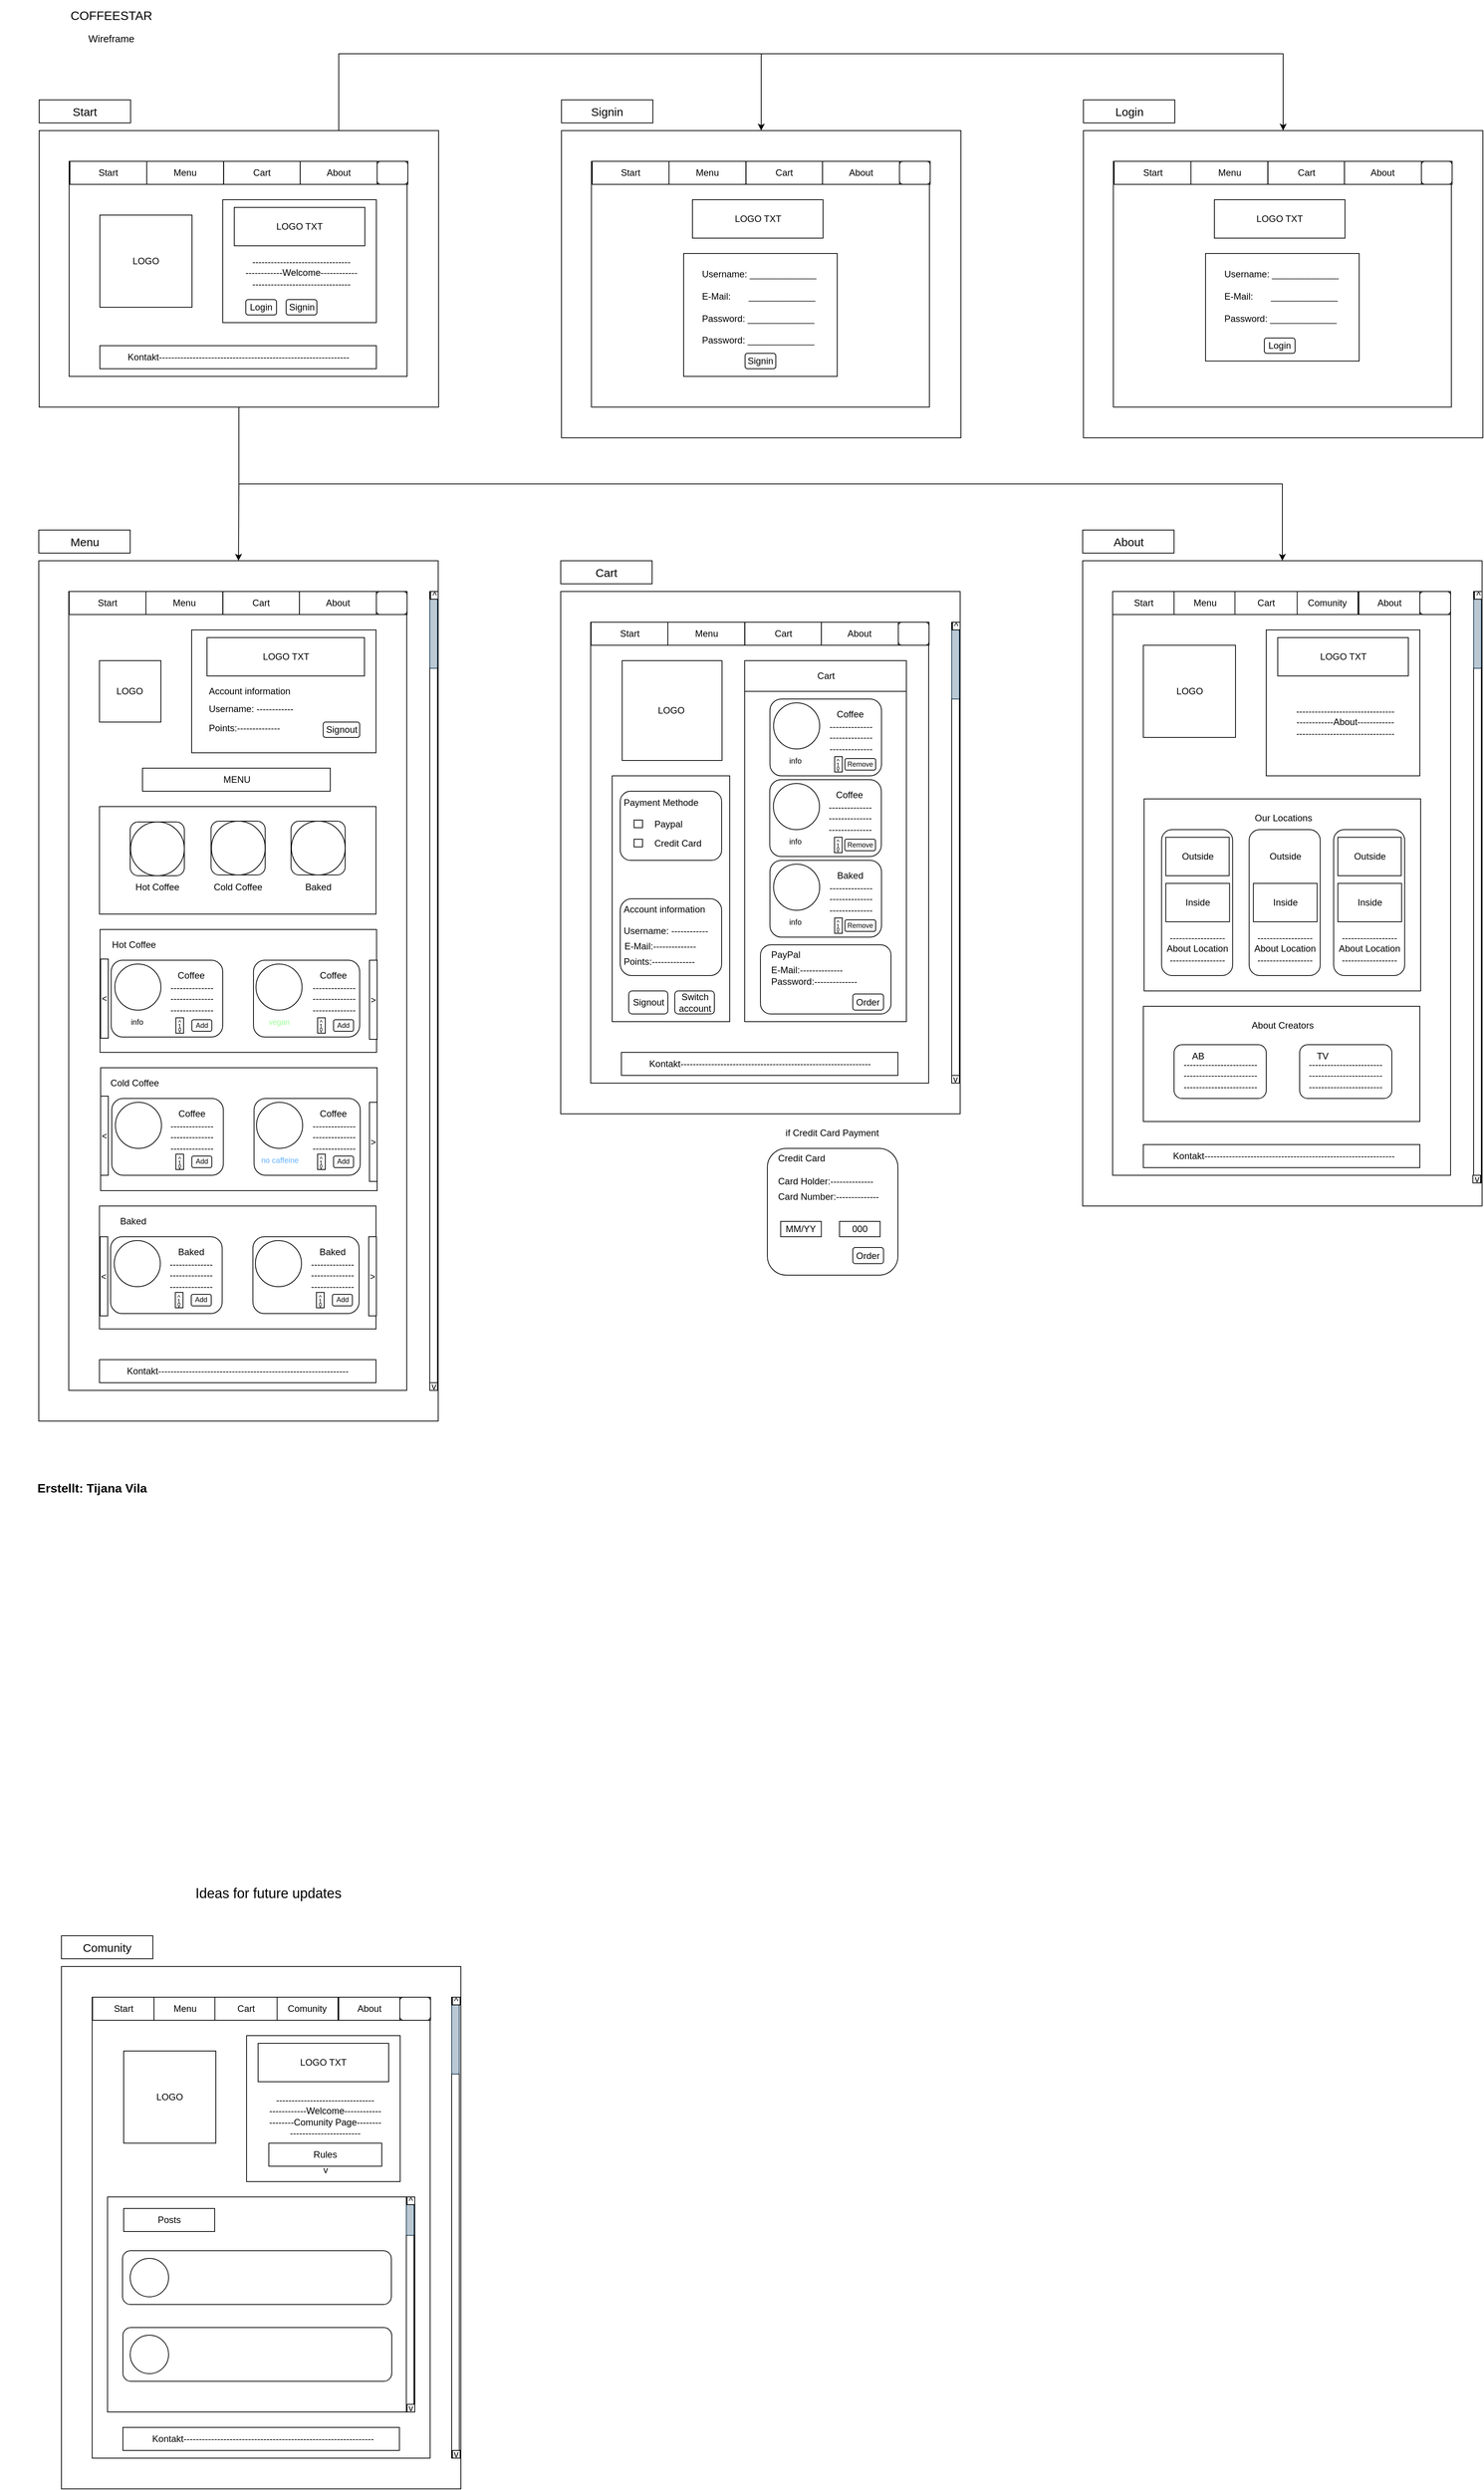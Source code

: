 <mxfile version="24.7.8">
  <diagram name="Seite-1" id="sV9cqVP-j2WePneBch82">
    <mxGraphModel dx="632" dy="745" grid="1" gridSize="10" guides="1" tooltips="1" connect="1" arrows="1" fold="1" page="1" pageScale="1" pageWidth="827" pageHeight="1169" math="0" shadow="0">
      <root>
        <mxCell id="0" />
        <mxCell id="1" parent="0" />
        <mxCell id="x2TXDSleHzLHUjvk5ZYA-146" value="" style="rounded=0;whiteSpace=wrap;html=1;" parent="1" vertex="1">
          <mxGeometry x="618" y="2630" width="10" height="600" as="geometry" />
        </mxCell>
        <mxCell id="x2TXDSleHzLHUjvk5ZYA-1" value="&lt;font style=&quot;font-size: 16px;&quot;&gt;COFFEESTAR&lt;/font&gt;" style="text;html=1;align=center;verticalAlign=middle;whiteSpace=wrap;rounded=0;" parent="1" vertex="1">
          <mxGeometry x="60" y="30" width="230" height="40" as="geometry" />
        </mxCell>
        <mxCell id="x2TXDSleHzLHUjvk5ZYA-2" value="&lt;font style=&quot;font-size: 13px;&quot;&gt;Wireframe&lt;/font&gt;" style="text;html=1;align=center;verticalAlign=middle;whiteSpace=wrap;rounded=0;" parent="1" vertex="1">
          <mxGeometry x="105" y="60" width="140" height="40" as="geometry" />
        </mxCell>
        <mxCell id="x2TXDSleHzLHUjvk5ZYA-194" style="edgeStyle=orthogonalEdgeStyle;rounded=0;orthogonalLoop=1;jettySize=auto;html=1;exitX=0.75;exitY=0;exitDx=0;exitDy=0;entryX=0.5;entryY=0;entryDx=0;entryDy=0;" parent="1" source="x2TXDSleHzLHUjvk5ZYA-3" target="x2TXDSleHzLHUjvk5ZYA-152" edge="1">
          <mxGeometry relative="1" as="geometry">
            <Array as="points">
              <mxPoint x="471" y="100" />
              <mxPoint x="1021" y="100" />
            </Array>
          </mxGeometry>
        </mxCell>
        <mxCell id="x2TXDSleHzLHUjvk5ZYA-195" style="edgeStyle=orthogonalEdgeStyle;rounded=0;orthogonalLoop=1;jettySize=auto;html=1;exitX=0.75;exitY=0;exitDx=0;exitDy=0;entryX=0.5;entryY=0;entryDx=0;entryDy=0;" parent="1" source="x2TXDSleHzLHUjvk5ZYA-3" target="x2TXDSleHzLHUjvk5ZYA-173" edge="1">
          <mxGeometry relative="1" as="geometry">
            <Array as="points">
              <mxPoint x="471" y="100" />
              <mxPoint x="1700" y="100" />
            </Array>
          </mxGeometry>
        </mxCell>
        <mxCell id="x2TXDSleHzLHUjvk5ZYA-196" style="edgeStyle=orthogonalEdgeStyle;rounded=0;orthogonalLoop=1;jettySize=auto;html=1;exitX=0.5;exitY=1;exitDx=0;exitDy=0;entryX=0.5;entryY=0;entryDx=0;entryDy=0;" parent="1" source="x2TXDSleHzLHUjvk5ZYA-3" target="x2TXDSleHzLHUjvk5ZYA-4" edge="1">
          <mxGeometry relative="1" as="geometry" />
        </mxCell>
        <mxCell id="x2TXDSleHzLHUjvk5ZYA-198" style="edgeStyle=orthogonalEdgeStyle;rounded=0;orthogonalLoop=1;jettySize=auto;html=1;exitX=0.5;exitY=1;exitDx=0;exitDy=0;entryX=0.5;entryY=0;entryDx=0;entryDy=0;" parent="1" source="x2TXDSleHzLHUjvk5ZYA-3" target="x2TXDSleHzLHUjvk5ZYA-70" edge="1">
          <mxGeometry relative="1" as="geometry" />
        </mxCell>
        <mxCell id="x2TXDSleHzLHUjvk5ZYA-3" value="" style="rounded=0;whiteSpace=wrap;html=1;fillColor=none;" parent="1" vertex="1">
          <mxGeometry x="81" y="200" width="520" height="360" as="geometry" />
        </mxCell>
        <mxCell id="x2TXDSleHzLHUjvk5ZYA-4" value="" style="rounded=0;whiteSpace=wrap;html=1;fillColor=none;" parent="1" vertex="1">
          <mxGeometry x="80.5" y="760" width="520" height="1120" as="geometry" />
        </mxCell>
        <mxCell id="x2TXDSleHzLHUjvk5ZYA-5" value="" style="rounded=0;whiteSpace=wrap;html=1;fillColor=none;" parent="1" vertex="1">
          <mxGeometry x="110" y="2590" width="520" height="680" as="geometry" />
        </mxCell>
        <mxCell id="x2TXDSleHzLHUjvk5ZYA-7" value="&lt;font style=&quot;font-size: 15px;&quot;&gt;Start&lt;/font&gt;" style="text;html=1;align=center;verticalAlign=middle;whiteSpace=wrap;rounded=0;strokeColor=default;fillColor=default;" parent="1" vertex="1">
          <mxGeometry x="81" y="160" width="119" height="30" as="geometry" />
        </mxCell>
        <mxCell id="x2TXDSleHzLHUjvk5ZYA-8" value="&lt;font style=&quot;font-size: 15px;&quot;&gt;Menu&lt;/font&gt;" style="text;html=1;align=center;verticalAlign=middle;whiteSpace=wrap;rounded=0;strokeColor=default;fillColor=default;" parent="1" vertex="1">
          <mxGeometry x="80.5" y="720" width="119" height="30" as="geometry" />
        </mxCell>
        <mxCell id="x2TXDSleHzLHUjvk5ZYA-9" value="&lt;font style=&quot;font-size: 15px;&quot;&gt;Comunity&lt;/font&gt;" style="text;html=1;align=center;verticalAlign=middle;whiteSpace=wrap;rounded=0;strokeColor=default;fillColor=default;" parent="1" vertex="1">
          <mxGeometry x="110" y="2550" width="119" height="30" as="geometry" />
        </mxCell>
        <mxCell id="x2TXDSleHzLHUjvk5ZYA-10" value="&lt;font style=&quot;font-size: 15px;&quot;&gt;About&lt;/font&gt;" style="text;html=1;align=center;verticalAlign=middle;whiteSpace=wrap;rounded=0;strokeColor=default;fillColor=default;" parent="1" vertex="1">
          <mxGeometry x="1439.5" y="720" width="119" height="30" as="geometry" />
        </mxCell>
        <mxCell id="x2TXDSleHzLHUjvk5ZYA-12" value="" style="rounded=0;whiteSpace=wrap;html=1;fillColor=none;" parent="1" vertex="1">
          <mxGeometry x="120" y="240" width="440" height="280" as="geometry" />
        </mxCell>
        <mxCell id="x2TXDSleHzLHUjvk5ZYA-13" value="" style="rounded=0;whiteSpace=wrap;html=1;fillStyle=cross-hatch;fillColor=#ffffff;gradientColor=none;" parent="1" vertex="1">
          <mxGeometry x="160" y="310" width="120" height="120" as="geometry" />
        </mxCell>
        <mxCell id="x2TXDSleHzLHUjvk5ZYA-15" value="" style="rounded=0;whiteSpace=wrap;html=1;" parent="1" vertex="1">
          <mxGeometry x="320" y="290" width="200" height="160" as="geometry" />
        </mxCell>
        <mxCell id="x2TXDSleHzLHUjvk5ZYA-16" value="LOGO TXT" style="rounded=0;whiteSpace=wrap;html=1;" parent="1" vertex="1">
          <mxGeometry x="335" y="300" width="170" height="50" as="geometry" />
        </mxCell>
        <mxCell id="x2TXDSleHzLHUjvk5ZYA-17" value="LOGO" style="text;html=1;align=center;verticalAlign=middle;whiteSpace=wrap;rounded=0;" parent="1" vertex="1">
          <mxGeometry x="190" y="355" width="60" height="30" as="geometry" />
        </mxCell>
        <mxCell id="x2TXDSleHzLHUjvk5ZYA-18" value="--------------------------------&lt;br&gt;------------Welcome------------&lt;br&gt;--------------------------------" style="text;html=1;align=center;verticalAlign=middle;whiteSpace=wrap;rounded=0;" parent="1" vertex="1">
          <mxGeometry x="335" y="350" width="175" height="70" as="geometry" />
        </mxCell>
        <mxCell id="x2TXDSleHzLHUjvk5ZYA-19" value="Login" style="rounded=1;whiteSpace=wrap;html=1;" parent="1" vertex="1">
          <mxGeometry x="350" y="420" width="40" height="20" as="geometry" />
        </mxCell>
        <mxCell id="x2TXDSleHzLHUjvk5ZYA-20" value="Signin" style="rounded=1;whiteSpace=wrap;html=1;" parent="1" vertex="1">
          <mxGeometry x="402.5" y="420" width="40" height="20" as="geometry" />
        </mxCell>
        <mxCell id="x2TXDSleHzLHUjvk5ZYA-31" value="" style="rounded=0;whiteSpace=wrap;html=1;" parent="1" vertex="1">
          <mxGeometry x="160" y="480" width="360" height="30" as="geometry" />
        </mxCell>
        <mxCell id="x2TXDSleHzLHUjvk5ZYA-32" value="Kontakt--------------------------------------------------------------" style="text;html=1;align=center;verticalAlign=middle;whiteSpace=wrap;rounded=0;" parent="1" vertex="1">
          <mxGeometry x="187.5" y="480" width="305" height="30" as="geometry" />
        </mxCell>
        <mxCell id="x2TXDSleHzLHUjvk5ZYA-40" value="" style="rounded=0;whiteSpace=wrap;html=1;fillColor=none;" parent="1" vertex="1">
          <mxGeometry x="119.5" y="800" width="440" height="1040" as="geometry" />
        </mxCell>
        <mxCell id="x2TXDSleHzLHUjvk5ZYA-41" value="" style="rounded=0;whiteSpace=wrap;html=1;fillStyle=cross-hatch;fillColor=#ffffff;gradientColor=none;" parent="1" vertex="1">
          <mxGeometry x="159.5" y="890" width="80" height="80" as="geometry" />
        </mxCell>
        <mxCell id="x2TXDSleHzLHUjvk5ZYA-42" value="" style="rounded=0;whiteSpace=wrap;html=1;" parent="1" vertex="1">
          <mxGeometry x="120" y="800" width="440" height="30" as="geometry" />
        </mxCell>
        <mxCell id="x2TXDSleHzLHUjvk5ZYA-43" value="" style="rounded=0;whiteSpace=wrap;html=1;align=left;" parent="1" vertex="1">
          <mxGeometry x="279.5" y="850" width="240" height="160" as="geometry" />
        </mxCell>
        <mxCell id="x2TXDSleHzLHUjvk5ZYA-44" value="LOGO TXT" style="rounded=0;whiteSpace=wrap;html=1;" parent="1" vertex="1">
          <mxGeometry x="299.5" y="860" width="205" height="50" as="geometry" />
        </mxCell>
        <mxCell id="x2TXDSleHzLHUjvk5ZYA-45" value="LOGO" style="text;html=1;align=center;verticalAlign=middle;whiteSpace=wrap;rounded=0;" parent="1" vertex="1">
          <mxGeometry x="169" y="915" width="60" height="30" as="geometry" />
        </mxCell>
        <mxCell id="x2TXDSleHzLHUjvk5ZYA-48" value="Signout" style="rounded=1;whiteSpace=wrap;html=1;" parent="1" vertex="1">
          <mxGeometry x="450.75" y="970" width="47.5" height="20" as="geometry" />
        </mxCell>
        <mxCell id="x2TXDSleHzLHUjvk5ZYA-49" value="About" style="rounded=0;whiteSpace=wrap;html=1;" parent="1" vertex="1">
          <mxGeometry x="419.75" y="800" width="100.25" height="30" as="geometry" />
        </mxCell>
        <mxCell id="x2TXDSleHzLHUjvk5ZYA-50" value="Start" style="rounded=0;whiteSpace=wrap;html=1;" parent="1" vertex="1">
          <mxGeometry x="120" y="800" width="100" height="30" as="geometry" />
        </mxCell>
        <mxCell id="x2TXDSleHzLHUjvk5ZYA-51" value="Menu" style="rounded=0;whiteSpace=wrap;html=1;" parent="1" vertex="1">
          <mxGeometry x="220" y="800" width="100" height="30" as="geometry" />
        </mxCell>
        <mxCell id="x2TXDSleHzLHUjvk5ZYA-53" value="" style="rounded=0;whiteSpace=wrap;html=1;" parent="1" vertex="1">
          <mxGeometry x="589.5" y="800" width="10" height="1040" as="geometry" />
        </mxCell>
        <mxCell id="x2TXDSleHzLHUjvk5ZYA-54" value="" style="rounded=1;whiteSpace=wrap;html=1;fillColor=#bac8d3;strokeColor=#23445d;" parent="1" vertex="1">
          <mxGeometry x="589.5" y="810" width="10" height="90" as="geometry" />
        </mxCell>
        <mxCell id="x2TXDSleHzLHUjvk5ZYA-55" value="^" style="rounded=0;whiteSpace=wrap;html=1;" parent="1" vertex="1">
          <mxGeometry x="590.5" y="800" width="10" height="10" as="geometry" />
        </mxCell>
        <mxCell id="x2TXDSleHzLHUjvk5ZYA-56" value="v" style="rounded=0;whiteSpace=wrap;html=1;" parent="1" vertex="1">
          <mxGeometry x="589.5" y="1830" width="10" height="10" as="geometry" />
        </mxCell>
        <mxCell id="x2TXDSleHzLHUjvk5ZYA-57" value="" style="rounded=0;whiteSpace=wrap;html=1;" parent="1" vertex="1">
          <mxGeometry x="159.5" y="1080" width="360" height="140" as="geometry" />
        </mxCell>
        <mxCell id="x2TXDSleHzLHUjvk5ZYA-58" value="" style="rounded=0;whiteSpace=wrap;html=1;" parent="1" vertex="1">
          <mxGeometry x="159.5" y="1800" width="360" height="30" as="geometry" />
        </mxCell>
        <mxCell id="x2TXDSleHzLHUjvk5ZYA-59" value="Kontakt--------------------------------------------------------------" style="text;html=1;align=center;verticalAlign=middle;whiteSpace=wrap;rounded=0;" parent="1" vertex="1">
          <mxGeometry x="187" y="1800" width="305" height="30" as="geometry" />
        </mxCell>
        <mxCell id="x2TXDSleHzLHUjvk5ZYA-67" value="Account information" style="text;html=1;align=left;verticalAlign=middle;whiteSpace=wrap;rounded=0;" parent="1" vertex="1">
          <mxGeometry x="299.5" y="915" width="130" height="30" as="geometry" />
        </mxCell>
        <mxCell id="x2TXDSleHzLHUjvk5ZYA-68" value="Username: ------------" style="text;html=1;align=left;verticalAlign=middle;whiteSpace=wrap;rounded=0;" parent="1" vertex="1">
          <mxGeometry x="299.5" y="940" width="177.5" height="25" as="geometry" />
        </mxCell>
        <mxCell id="x2TXDSleHzLHUjvk5ZYA-69" value="Points:--------------" style="text;html=1;align=left;verticalAlign=middle;whiteSpace=wrap;rounded=0;" parent="1" vertex="1">
          <mxGeometry x="299.5" y="965" width="120" height="25" as="geometry" />
        </mxCell>
        <mxCell id="x2TXDSleHzLHUjvk5ZYA-70" value="" style="rounded=0;whiteSpace=wrap;html=1;fillColor=none;" parent="1" vertex="1">
          <mxGeometry x="1439.5" y="760" width="520" height="840" as="geometry" />
        </mxCell>
        <mxCell id="x2TXDSleHzLHUjvk5ZYA-71" value="" style="rounded=0;whiteSpace=wrap;html=1;fillColor=none;" parent="1" vertex="1">
          <mxGeometry x="1478.5" y="800" width="440" height="760" as="geometry" />
        </mxCell>
        <mxCell id="x2TXDSleHzLHUjvk5ZYA-72" value="" style="rounded=0;whiteSpace=wrap;html=1;fillStyle=cross-hatch;fillColor=#ffffff;gradientColor=none;" parent="1" vertex="1">
          <mxGeometry x="1518.5" y="870" width="120" height="120" as="geometry" />
        </mxCell>
        <mxCell id="x2TXDSleHzLHUjvk5ZYA-74" value="" style="rounded=0;whiteSpace=wrap;html=1;" parent="1" vertex="1">
          <mxGeometry x="1678.5" y="850" width="200" height="190" as="geometry" />
        </mxCell>
        <mxCell id="x2TXDSleHzLHUjvk5ZYA-75" value="LOGO TXT" style="rounded=0;whiteSpace=wrap;html=1;" parent="1" vertex="1">
          <mxGeometry x="1693.5" y="860" width="170" height="50" as="geometry" />
        </mxCell>
        <mxCell id="x2TXDSleHzLHUjvk5ZYA-76" value="LOGO" style="text;html=1;align=center;verticalAlign=middle;whiteSpace=wrap;rounded=0;" parent="1" vertex="1">
          <mxGeometry x="1548.5" y="915" width="60" height="30" as="geometry" />
        </mxCell>
        <mxCell id="x2TXDSleHzLHUjvk5ZYA-77" value="--------------------------------&lt;br&gt;------------About------------&lt;br&gt;--------------------------------" style="text;html=1;align=center;verticalAlign=middle;whiteSpace=wrap;rounded=0;" parent="1" vertex="1">
          <mxGeometry x="1693.5" y="910" width="175" height="120" as="geometry" />
        </mxCell>
        <mxCell id="x2TXDSleHzLHUjvk5ZYA-84" value="" style="rounded=0;whiteSpace=wrap;html=1;" parent="1" vertex="1">
          <mxGeometry x="1948.5" y="800" width="10" height="770" as="geometry" />
        </mxCell>
        <mxCell id="x2TXDSleHzLHUjvk5ZYA-85" value="" style="rounded=1;whiteSpace=wrap;html=1;fillColor=#bac8d3;strokeColor=#23445d;" parent="1" vertex="1">
          <mxGeometry x="1948.5" y="810" width="10" height="90" as="geometry" />
        </mxCell>
        <mxCell id="x2TXDSleHzLHUjvk5ZYA-86" value="^" style="rounded=0;whiteSpace=wrap;html=1;" parent="1" vertex="1">
          <mxGeometry x="1949.5" y="800" width="10" height="10" as="geometry" />
        </mxCell>
        <mxCell id="x2TXDSleHzLHUjvk5ZYA-87" value="v" style="rounded=0;whiteSpace=wrap;html=1;" parent="1" vertex="1">
          <mxGeometry x="1947.5" y="1560" width="10" height="10" as="geometry" />
        </mxCell>
        <mxCell id="x2TXDSleHzLHUjvk5ZYA-88" value="" style="rounded=0;whiteSpace=wrap;html=1;" parent="1" vertex="1">
          <mxGeometry x="1518.5" y="1340" width="360" height="150" as="geometry" />
        </mxCell>
        <mxCell id="x2TXDSleHzLHUjvk5ZYA-89" value="" style="rounded=0;whiteSpace=wrap;html=1;" parent="1" vertex="1">
          <mxGeometry x="1518.5" y="1520" width="360" height="30" as="geometry" />
        </mxCell>
        <mxCell id="x2TXDSleHzLHUjvk5ZYA-90" value="Kontakt--------------------------------------------------------------" style="text;html=1;align=center;verticalAlign=middle;whiteSpace=wrap;rounded=0;" parent="1" vertex="1">
          <mxGeometry x="1548.75" y="1520" width="305" height="30" as="geometry" />
        </mxCell>
        <mxCell id="x2TXDSleHzLHUjvk5ZYA-91" value="" style="rounded=1;whiteSpace=wrap;html=1;" parent="1" vertex="1">
          <mxGeometry x="1558.5" y="1390" width="120" height="70" as="geometry" />
        </mxCell>
        <mxCell id="x2TXDSleHzLHUjvk5ZYA-92" value="" style="rounded=1;whiteSpace=wrap;html=1;" parent="1" vertex="1">
          <mxGeometry x="1722" y="1390" width="120" height="70" as="geometry" />
        </mxCell>
        <mxCell id="x2TXDSleHzLHUjvk5ZYA-93" value="About Creators" style="text;html=1;align=center;verticalAlign=middle;whiteSpace=wrap;rounded=0;" parent="1" vertex="1">
          <mxGeometry x="1629.5" y="1350" width="140" height="30" as="geometry" />
        </mxCell>
        <mxCell id="x2TXDSleHzLHUjvk5ZYA-94" value="AB" style="text;html=1;align=center;verticalAlign=middle;whiteSpace=wrap;rounded=0;" parent="1" vertex="1">
          <mxGeometry x="1559.5" y="1390" width="60" height="30" as="geometry" />
        </mxCell>
        <mxCell id="x2TXDSleHzLHUjvk5ZYA-95" value="TV" style="text;html=1;align=center;verticalAlign=middle;whiteSpace=wrap;rounded=0;" parent="1" vertex="1">
          <mxGeometry x="1722" y="1390" width="60" height="30" as="geometry" />
        </mxCell>
        <mxCell id="x2TXDSleHzLHUjvk5ZYA-96" value="------------------------&lt;br&gt;------------------------&lt;br&gt;------------------------" style="text;html=1;align=left;verticalAlign=middle;whiteSpace=wrap;rounded=0;" parent="1" vertex="1">
          <mxGeometry x="1568.5" y="1405" width="100" height="50" as="geometry" />
        </mxCell>
        <mxCell id="x2TXDSleHzLHUjvk5ZYA-98" value="" style="rounded=0;whiteSpace=wrap;html=1;" parent="1" vertex="1">
          <mxGeometry x="1519.5" y="1070" width="360" height="250" as="geometry" />
        </mxCell>
        <mxCell id="x2TXDSleHzLHUjvk5ZYA-99" value="Our Locations" style="text;html=1;align=center;verticalAlign=middle;whiteSpace=wrap;rounded=0;" parent="1" vertex="1">
          <mxGeometry x="1530.5" y="1080" width="340" height="30" as="geometry" />
        </mxCell>
        <mxCell id="x2TXDSleHzLHUjvk5ZYA-100" value="" style="rounded=1;whiteSpace=wrap;html=1;" parent="1" vertex="1">
          <mxGeometry x="1542.25" y="1110" width="92.5" height="190" as="geometry" />
        </mxCell>
        <mxCell id="x2TXDSleHzLHUjvk5ZYA-104" value="" style="rounded=0;whiteSpace=wrap;html=1;fillStyle=cross-hatch;fillColor=#ffffff;" parent="1" vertex="1">
          <mxGeometry x="1547.75" y="1120" width="82.5" height="50" as="geometry" />
        </mxCell>
        <mxCell id="x2TXDSleHzLHUjvk5ZYA-107" value="" style="rounded=0;whiteSpace=wrap;html=1;fillStyle=cross-hatch;fillColor=#ffffff;" parent="1" vertex="1">
          <mxGeometry x="1547.75" y="1180" width="83" height="50" as="geometry" />
        </mxCell>
        <mxCell id="x2TXDSleHzLHUjvk5ZYA-110" value="------------------&lt;br&gt;About Location&lt;br&gt;------------------" style="text;html=1;align=center;verticalAlign=middle;whiteSpace=wrap;rounded=0;" parent="1" vertex="1">
          <mxGeometry x="1541.5" y="1240" width="94" height="50" as="geometry" />
        </mxCell>
        <mxCell id="x2TXDSleHzLHUjvk5ZYA-112" value="Outside" style="text;html=1;align=center;verticalAlign=middle;whiteSpace=wrap;rounded=0;" parent="1" vertex="1">
          <mxGeometry x="1548.25" y="1130" width="82.5" height="30" as="geometry" />
        </mxCell>
        <mxCell id="x2TXDSleHzLHUjvk5ZYA-113" value="Inside" style="text;html=1;align=center;verticalAlign=middle;whiteSpace=wrap;rounded=0;" parent="1" vertex="1">
          <mxGeometry x="1548.25" y="1190" width="82.5" height="30" as="geometry" />
        </mxCell>
        <mxCell id="x2TXDSleHzLHUjvk5ZYA-115" value="" style="rounded=1;whiteSpace=wrap;html=1;" parent="1" vertex="1">
          <mxGeometry x="1656.25" y="1110" width="92.5" height="190" as="geometry" />
        </mxCell>
        <mxCell id="x2TXDSleHzLHUjvk5ZYA-116" value="" style="rounded=0;whiteSpace=wrap;html=1;fillStyle=cross-hatch;fillColor=#FFFFFF;strokeColor=#FFFFFF;" parent="1" vertex="1">
          <mxGeometry x="1661.75" y="1120" width="82.5" height="50" as="geometry" />
        </mxCell>
        <mxCell id="x2TXDSleHzLHUjvk5ZYA-117" value="" style="rounded=0;whiteSpace=wrap;html=1;fillColor=#ffffff;fillStyle=cross-hatch;" parent="1" vertex="1">
          <mxGeometry x="1661.75" y="1180" width="83" height="50" as="geometry" />
        </mxCell>
        <mxCell id="x2TXDSleHzLHUjvk5ZYA-118" value="------------------&lt;br&gt;About Location&lt;br&gt;------------------" style="text;html=1;align=center;verticalAlign=middle;whiteSpace=wrap;rounded=0;" parent="1" vertex="1">
          <mxGeometry x="1655.5" y="1240" width="94" height="50" as="geometry" />
        </mxCell>
        <mxCell id="x2TXDSleHzLHUjvk5ZYA-119" value="Outside" style="text;html=1;align=center;verticalAlign=middle;whiteSpace=wrap;rounded=0;" parent="1" vertex="1">
          <mxGeometry x="1662.25" y="1130" width="82.5" height="30" as="geometry" />
        </mxCell>
        <mxCell id="x2TXDSleHzLHUjvk5ZYA-120" value="Inside" style="text;html=1;align=center;verticalAlign=middle;whiteSpace=wrap;rounded=0;" parent="1" vertex="1">
          <mxGeometry x="1662.25" y="1190" width="82.5" height="30" as="geometry" />
        </mxCell>
        <mxCell id="x2TXDSleHzLHUjvk5ZYA-121" value="" style="rounded=1;whiteSpace=wrap;html=1;" parent="1" vertex="1">
          <mxGeometry x="1766.25" y="1110" width="92.5" height="190" as="geometry" />
        </mxCell>
        <mxCell id="x2TXDSleHzLHUjvk5ZYA-122" value="" style="rounded=0;whiteSpace=wrap;html=1;fillStyle=cross-hatch;fillColor=#ffffff;" parent="1" vertex="1">
          <mxGeometry x="1771.75" y="1120" width="82.5" height="50" as="geometry" />
        </mxCell>
        <mxCell id="x2TXDSleHzLHUjvk5ZYA-123" value="" style="rounded=0;whiteSpace=wrap;html=1;fillStyle=cross-hatch;fillColor=#FFFFFF;" parent="1" vertex="1">
          <mxGeometry x="1771.75" y="1180" width="83" height="50" as="geometry" />
        </mxCell>
        <mxCell id="x2TXDSleHzLHUjvk5ZYA-124" value="------------------&lt;br&gt;About Location&lt;br&gt;------------------" style="text;html=1;align=center;verticalAlign=middle;whiteSpace=wrap;rounded=0;" parent="1" vertex="1">
          <mxGeometry x="1765.5" y="1240" width="94" height="50" as="geometry" />
        </mxCell>
        <mxCell id="x2TXDSleHzLHUjvk5ZYA-125" value="Outside" style="text;html=1;align=center;verticalAlign=middle;whiteSpace=wrap;rounded=0;" parent="1" vertex="1">
          <mxGeometry x="1772.25" y="1130" width="82.5" height="30" as="geometry" />
        </mxCell>
        <mxCell id="x2TXDSleHzLHUjvk5ZYA-126" value="Inside" style="text;html=1;align=center;verticalAlign=middle;whiteSpace=wrap;rounded=0;" parent="1" vertex="1">
          <mxGeometry x="1772.25" y="1190" width="82.5" height="30" as="geometry" />
        </mxCell>
        <mxCell id="x2TXDSleHzLHUjvk5ZYA-127" value="------------------------&lt;br&gt;------------------------&lt;br&gt;------------------------" style="text;html=1;align=left;verticalAlign=middle;whiteSpace=wrap;rounded=0;" parent="1" vertex="1">
          <mxGeometry x="1732" y="1405" width="100" height="50" as="geometry" />
        </mxCell>
        <mxCell id="x2TXDSleHzLHUjvk5ZYA-128" value="" style="rounded=0;whiteSpace=wrap;html=1;fillColor=none;" parent="1" vertex="1">
          <mxGeometry x="150" y="2630" width="440" height="600" as="geometry" />
        </mxCell>
        <mxCell id="x2TXDSleHzLHUjvk5ZYA-134" value="" style="rounded=0;whiteSpace=wrap;html=1;fillStyle=cross-hatch;fillColor=#ffffff;gradientColor=none;" parent="1" vertex="1">
          <mxGeometry x="191" y="2700" width="120" height="120" as="geometry" />
        </mxCell>
        <mxCell id="x2TXDSleHzLHUjvk5ZYA-135" value="" style="rounded=0;whiteSpace=wrap;html=1;" parent="1" vertex="1">
          <mxGeometry x="351" y="2680" width="200" height="190" as="geometry" />
        </mxCell>
        <mxCell id="x2TXDSleHzLHUjvk5ZYA-136" value="LOGO TXT" style="rounded=0;whiteSpace=wrap;html=1;" parent="1" vertex="1">
          <mxGeometry x="366" y="2690" width="170" height="50" as="geometry" />
        </mxCell>
        <mxCell id="x2TXDSleHzLHUjvk5ZYA-137" value="LOGO" style="text;html=1;align=center;verticalAlign=middle;whiteSpace=wrap;rounded=0;" parent="1" vertex="1">
          <mxGeometry x="221" y="2745" width="60" height="30" as="geometry" />
        </mxCell>
        <mxCell id="x2TXDSleHzLHUjvk5ZYA-138" value="--------------------------------&lt;br&gt;------------Welcome------------&lt;br&gt;--------Comunity Page--------&lt;br&gt;-----------------------" style="text;html=1;align=center;verticalAlign=middle;whiteSpace=wrap;rounded=0;" parent="1" vertex="1">
          <mxGeometry x="366" y="2740" width="175" height="90" as="geometry" />
        </mxCell>
        <mxCell id="x2TXDSleHzLHUjvk5ZYA-139" value="Rules" style="rounded=0;whiteSpace=wrap;html=1;" parent="1" vertex="1">
          <mxGeometry x="380" y="2820" width="147" height="30" as="geometry" />
        </mxCell>
        <mxCell id="x2TXDSleHzLHUjvk5ZYA-140" value="v" style="text;html=1;align=center;verticalAlign=middle;whiteSpace=wrap;rounded=0;" parent="1" vertex="1">
          <mxGeometry x="423.5" y="2840" width="60" height="30" as="geometry" />
        </mxCell>
        <mxCell id="x2TXDSleHzLHUjvk5ZYA-142" value="" style="rounded=0;whiteSpace=wrap;html=1;" parent="1" vertex="1">
          <mxGeometry x="170" y="2890" width="400" height="280" as="geometry" />
        </mxCell>
        <mxCell id="x2TXDSleHzLHUjvk5ZYA-143" value="v" style="rounded=0;whiteSpace=wrap;html=1;" parent="1" vertex="1">
          <mxGeometry x="619" y="3220" width="10" height="10" as="geometry" />
        </mxCell>
        <mxCell id="x2TXDSleHzLHUjvk5ZYA-144" value="" style="rounded=0;whiteSpace=wrap;html=1;" parent="1" vertex="1">
          <mxGeometry x="190" y="3190" width="360" height="30" as="geometry" />
        </mxCell>
        <mxCell id="x2TXDSleHzLHUjvk5ZYA-145" value="Kontakt--------------------------------------------------------------" style="text;html=1;align=center;verticalAlign=middle;whiteSpace=wrap;rounded=0;" parent="1" vertex="1">
          <mxGeometry x="220.25" y="3190" width="305" height="30" as="geometry" />
        </mxCell>
        <mxCell id="x2TXDSleHzLHUjvk5ZYA-147" value="" style="rounded=1;whiteSpace=wrap;html=1;fillColor=#bac8d3;strokeColor=#23445d;" parent="1" vertex="1">
          <mxGeometry x="618" y="2640" width="10" height="90" as="geometry" />
        </mxCell>
        <mxCell id="x2TXDSleHzLHUjvk5ZYA-148" value="^" style="rounded=0;whiteSpace=wrap;html=1;" parent="1" vertex="1">
          <mxGeometry x="619" y="2630" width="10" height="10" as="geometry" />
        </mxCell>
        <mxCell id="x2TXDSleHzLHUjvk5ZYA-152" value="" style="rounded=0;whiteSpace=wrap;html=1;fillColor=none;" parent="1" vertex="1">
          <mxGeometry x="761" y="200" width="520" height="400" as="geometry" />
        </mxCell>
        <mxCell id="x2TXDSleHzLHUjvk5ZYA-153" value="&lt;font style=&quot;font-size: 15px;&quot;&gt;Signin&lt;/font&gt;" style="text;html=1;align=center;verticalAlign=middle;whiteSpace=wrap;rounded=0;strokeColor=default;fillColor=default;" parent="1" vertex="1">
          <mxGeometry x="761" y="160" width="119" height="30" as="geometry" />
        </mxCell>
        <mxCell id="x2TXDSleHzLHUjvk5ZYA-154" value="" style="rounded=0;whiteSpace=wrap;html=1;fillColor=none;" parent="1" vertex="1">
          <mxGeometry x="800" y="240" width="440" height="320" as="geometry" />
        </mxCell>
        <mxCell id="x2TXDSleHzLHUjvk5ZYA-157" value="" style="rounded=0;whiteSpace=wrap;html=1;" parent="1" vertex="1">
          <mxGeometry x="920" y="360" width="200" height="160" as="geometry" />
        </mxCell>
        <mxCell id="x2TXDSleHzLHUjvk5ZYA-169" value="Username: _____________&lt;br&gt;&lt;br&gt;E-Mail:&amp;nbsp; &amp;nbsp; &amp;nbsp; &amp;nbsp;_____________&lt;br&gt;&lt;br&gt;Password: _____________&lt;br&gt;&lt;br&gt;Password: _____________" style="text;html=1;align=left;verticalAlign=top;whiteSpace=wrap;rounded=0;spacing=5;" parent="1" vertex="1">
          <mxGeometry x="939" y="370" width="160" height="120" as="geometry" />
        </mxCell>
        <mxCell id="x2TXDSleHzLHUjvk5ZYA-171" value="Signin" style="rounded=1;whiteSpace=wrap;html=1;" parent="1" vertex="1">
          <mxGeometry x="1000" y="490" width="40" height="20" as="geometry" />
        </mxCell>
        <mxCell id="x2TXDSleHzLHUjvk5ZYA-172" value="LOGO TXT" style="rounded=0;whiteSpace=wrap;html=1;" parent="1" vertex="1">
          <mxGeometry x="931.5" y="290" width="170" height="50" as="geometry" />
        </mxCell>
        <mxCell id="x2TXDSleHzLHUjvk5ZYA-173" value="" style="rounded=0;whiteSpace=wrap;html=1;fillColor=none;" parent="1" vertex="1">
          <mxGeometry x="1440.5" y="200" width="520" height="400" as="geometry" />
        </mxCell>
        <mxCell id="x2TXDSleHzLHUjvk5ZYA-174" value="&lt;font style=&quot;font-size: 15px;&quot;&gt;Login&lt;/font&gt;" style="text;html=1;align=center;verticalAlign=middle;whiteSpace=wrap;rounded=0;strokeColor=default;fillColor=default;" parent="1" vertex="1">
          <mxGeometry x="1440.5" y="160" width="119" height="30" as="geometry" />
        </mxCell>
        <mxCell id="x2TXDSleHzLHUjvk5ZYA-175" value="" style="rounded=0;whiteSpace=wrap;html=1;fillColor=none;" parent="1" vertex="1">
          <mxGeometry x="1479.5" y="240" width="440" height="320" as="geometry" />
        </mxCell>
        <mxCell id="x2TXDSleHzLHUjvk5ZYA-177" value="" style="rounded=0;whiteSpace=wrap;html=1;" parent="1" vertex="1">
          <mxGeometry x="1599.5" y="360" width="200" height="140" as="geometry" />
        </mxCell>
        <mxCell id="x2TXDSleHzLHUjvk5ZYA-184" value="Username: _____________&lt;br&gt;&lt;br&gt;E-Mail:&amp;nbsp; &amp;nbsp; &amp;nbsp; &amp;nbsp;_____________&lt;br&gt;&lt;br&gt;Password: _____________" style="text;html=1;align=left;verticalAlign=top;whiteSpace=wrap;rounded=0;spacing=5;" parent="1" vertex="1">
          <mxGeometry x="1618.5" y="370" width="160" height="100" as="geometry" />
        </mxCell>
        <mxCell id="x2TXDSleHzLHUjvk5ZYA-185" value="Login" style="rounded=1;whiteSpace=wrap;html=1;" parent="1" vertex="1">
          <mxGeometry x="1676" y="470" width="40" height="20" as="geometry" />
        </mxCell>
        <mxCell id="x2TXDSleHzLHUjvk5ZYA-186" value="LOGO TXT" style="rounded=0;whiteSpace=wrap;html=1;" parent="1" vertex="1">
          <mxGeometry x="1611" y="290" width="170" height="50" as="geometry" />
        </mxCell>
        <mxCell id="x2TXDSleHzLHUjvk5ZYA-187" value="" style="rounded=1;whiteSpace=wrap;html=1;" parent="1" vertex="1">
          <mxGeometry x="408.88" y="1099" width="70.5" height="70" as="geometry" />
        </mxCell>
        <mxCell id="x2TXDSleHzLHUjvk5ZYA-192" value="Hot Coffee" style="text;html=1;align=center;verticalAlign=middle;whiteSpace=wrap;rounded=0;" parent="1" vertex="1">
          <mxGeometry x="204.75" y="1170" width="60" height="30" as="geometry" />
        </mxCell>
        <mxCell id="x2TXDSleHzLHUjvk5ZYA-193" value="Cold Coffee" style="text;html=1;align=center;verticalAlign=middle;whiteSpace=wrap;rounded=0;" parent="1" vertex="1">
          <mxGeometry x="304.5" y="1170" width="70" height="30" as="geometry" />
        </mxCell>
        <mxCell id="x2TXDSleHzLHUjvk5ZYA-199" value="" style="rounded=0;whiteSpace=wrap;html=1;" parent="1" vertex="1">
          <mxGeometry x="559" y="2890" width="10" height="280" as="geometry" />
        </mxCell>
        <mxCell id="x2TXDSleHzLHUjvk5ZYA-200" value="" style="rounded=1;whiteSpace=wrap;html=1;fillColor=#bac8d3;strokeColor=#23445d;" parent="1" vertex="1">
          <mxGeometry x="559" y="2900" width="10" height="40" as="geometry" />
        </mxCell>
        <mxCell id="x2TXDSleHzLHUjvk5ZYA-201" value="^" style="rounded=0;whiteSpace=wrap;html=1;" parent="1" vertex="1">
          <mxGeometry x="560" y="2890" width="10" height="10" as="geometry" />
        </mxCell>
        <mxCell id="x2TXDSleHzLHUjvk5ZYA-202" value="v" style="rounded=0;whiteSpace=wrap;html=1;" parent="1" vertex="1">
          <mxGeometry x="560" y="3160" width="10" height="10" as="geometry" />
        </mxCell>
        <mxCell id="x2TXDSleHzLHUjvk5ZYA-203" value="Posts" style="text;html=1;align=center;verticalAlign=middle;whiteSpace=wrap;rounded=0;strokeColor=default;" parent="1" vertex="1">
          <mxGeometry x="191" y="2905" width="118.5" height="30" as="geometry" />
        </mxCell>
        <mxCell id="x2TXDSleHzLHUjvk5ZYA-204" value="" style="rounded=1;whiteSpace=wrap;html=1;" parent="1" vertex="1">
          <mxGeometry x="189.5" y="2960" width="350" height="70" as="geometry" />
        </mxCell>
        <mxCell id="x2TXDSleHzLHUjvk5ZYA-205" value="" style="rounded=1;whiteSpace=wrap;html=1;" parent="1" vertex="1">
          <mxGeometry x="190" y="3060" width="350" height="70" as="geometry" />
        </mxCell>
        <mxCell id="x2TXDSleHzLHUjvk5ZYA-206" value="" style="ellipse;whiteSpace=wrap;html=1;aspect=fixed;" parent="1" vertex="1">
          <mxGeometry x="199.5" y="2970" width="50" height="50" as="geometry" />
        </mxCell>
        <mxCell id="x2TXDSleHzLHUjvk5ZYA-208" value="" style="ellipse;whiteSpace=wrap;html=1;aspect=fixed;" parent="1" vertex="1">
          <mxGeometry x="199.5" y="3070" width="50" height="50" as="geometry" />
        </mxCell>
        <mxCell id="x2TXDSleHzLHUjvk5ZYA-210" value="Baked" style="text;html=1;align=center;verticalAlign=middle;whiteSpace=wrap;rounded=0;" parent="1" vertex="1">
          <mxGeometry x="415.5" y="1170" width="57.25" height="30" as="geometry" />
        </mxCell>
        <mxCell id="x2TXDSleHzLHUjvk5ZYA-211" value="Cart" style="rounded=0;whiteSpace=wrap;html=1;" parent="1" vertex="1">
          <mxGeometry x="320.25" y="800" width="99.5" height="30" as="geometry" />
        </mxCell>
        <mxCell id="x2TXDSleHzLHUjvk5ZYA-212" value="" style="rounded=1;whiteSpace=wrap;html=1;fillStyle=cross-hatch;fillColor=#FFFFFF;" parent="1" vertex="1">
          <mxGeometry x="520" y="800" width="40" height="30" as="geometry" />
        </mxCell>
        <mxCell id="x2TXDSleHzLHUjvk5ZYA-213" value="" style="rounded=0;whiteSpace=wrap;html=1;" parent="1" vertex="1">
          <mxGeometry x="150.5" y="2630" width="440" height="30" as="geometry" />
        </mxCell>
        <mxCell id="x2TXDSleHzLHUjvk5ZYA-214" value="About" style="rounded=0;whiteSpace=wrap;html=1;" parent="1" vertex="1">
          <mxGeometry x="471" y="2630" width="79.5" height="30" as="geometry" />
        </mxCell>
        <mxCell id="x2TXDSleHzLHUjvk5ZYA-215" value="Start" style="rounded=0;whiteSpace=wrap;html=1;" parent="1" vertex="1">
          <mxGeometry x="150.5" y="2630" width="80" height="30" as="geometry" />
        </mxCell>
        <mxCell id="x2TXDSleHzLHUjvk5ZYA-216" value="Menu" style="rounded=0;whiteSpace=wrap;html=1;" parent="1" vertex="1">
          <mxGeometry x="230.5" y="2630" width="80" height="30" as="geometry" />
        </mxCell>
        <mxCell id="x2TXDSleHzLHUjvk5ZYA-217" value="Comunity" style="rounded=0;whiteSpace=wrap;html=1;" parent="1" vertex="1">
          <mxGeometry x="390" y="2630" width="80" height="30" as="geometry" />
        </mxCell>
        <mxCell id="x2TXDSleHzLHUjvk5ZYA-218" value="Cart" style="rounded=0;whiteSpace=wrap;html=1;" parent="1" vertex="1">
          <mxGeometry x="309.75" y="2630" width="81.01" height="30" as="geometry" />
        </mxCell>
        <mxCell id="x2TXDSleHzLHUjvk5ZYA-219" value="" style="rounded=1;whiteSpace=wrap;html=1;fillStyle=cross-hatch;fillColor=#FFFFFF;" parent="1" vertex="1">
          <mxGeometry x="550.5" y="2630" width="40" height="30" as="geometry" />
        </mxCell>
        <mxCell id="x2TXDSleHzLHUjvk5ZYA-241" value="" style="rounded=0;whiteSpace=wrap;html=1;" parent="1" vertex="1">
          <mxGeometry x="1478.5" y="800" width="440" height="30" as="geometry" />
        </mxCell>
        <mxCell id="x2TXDSleHzLHUjvk5ZYA-242" value="About" style="rounded=0;whiteSpace=wrap;html=1;" parent="1" vertex="1">
          <mxGeometry x="1799" y="800" width="79.5" height="30" as="geometry" />
        </mxCell>
        <mxCell id="x2TXDSleHzLHUjvk5ZYA-243" value="Start" style="rounded=0;whiteSpace=wrap;html=1;" parent="1" vertex="1">
          <mxGeometry x="1478.5" y="800" width="80" height="30" as="geometry" />
        </mxCell>
        <mxCell id="x2TXDSleHzLHUjvk5ZYA-244" value="Menu" style="rounded=0;whiteSpace=wrap;html=1;" parent="1" vertex="1">
          <mxGeometry x="1558.5" y="800" width="80" height="30" as="geometry" />
        </mxCell>
        <mxCell id="x2TXDSleHzLHUjvk5ZYA-245" value="Comunity" style="rounded=0;whiteSpace=wrap;html=1;" parent="1" vertex="1">
          <mxGeometry x="1718" y="800" width="80" height="30" as="geometry" />
        </mxCell>
        <mxCell id="x2TXDSleHzLHUjvk5ZYA-246" value="Cart" style="rounded=0;whiteSpace=wrap;html=1;" parent="1" vertex="1">
          <mxGeometry x="1637.75" y="800" width="81.01" height="30" as="geometry" />
        </mxCell>
        <mxCell id="x2TXDSleHzLHUjvk5ZYA-247" value="" style="rounded=1;whiteSpace=wrap;html=1;fillStyle=cross-hatch;fillColor=#FFFFFF;" parent="1" vertex="1">
          <mxGeometry x="1878.5" y="800" width="40" height="30" as="geometry" />
        </mxCell>
        <mxCell id="x2TXDSleHzLHUjvk5ZYA-248" value="" style="rounded=0;whiteSpace=wrap;html=1;" parent="1" vertex="1">
          <mxGeometry x="160.25" y="1240" width="360" height="160" as="geometry" />
        </mxCell>
        <mxCell id="x2TXDSleHzLHUjvk5ZYA-249" value="MENU" style="text;html=1;align=center;verticalAlign=middle;whiteSpace=wrap;rounded=0;strokeColor=default;fillColor=default;" parent="1" vertex="1">
          <mxGeometry x="215.5" y="1030" width="244.5" height="30" as="geometry" />
        </mxCell>
        <mxCell id="x2TXDSleHzLHUjvk5ZYA-253" value="" style="ellipse;whiteSpace=wrap;html=1;aspect=fixed;fillStyle=cross-hatch;fillColor=#FFFFFF;" parent="1" vertex="1">
          <mxGeometry x="409.38" y="1099" width="70" height="70" as="geometry" />
        </mxCell>
        <mxCell id="x2TXDSleHzLHUjvk5ZYA-254" value="" style="rounded=1;whiteSpace=wrap;html=1;" parent="1" vertex="1">
          <mxGeometry x="304.75" y="1099" width="70.5" height="70" as="geometry" />
        </mxCell>
        <mxCell id="x2TXDSleHzLHUjvk5ZYA-255" value="" style="ellipse;whiteSpace=wrap;html=1;aspect=fixed;fillStyle=cross-hatch;fillColor=#FFFFFF;" parent="1" vertex="1">
          <mxGeometry x="305.25" y="1099" width="70" height="70" as="geometry" />
        </mxCell>
        <mxCell id="x2TXDSleHzLHUjvk5ZYA-256" value="" style="rounded=1;whiteSpace=wrap;html=1;" parent="1" vertex="1">
          <mxGeometry x="199.5" y="1100" width="70.5" height="70" as="geometry" />
        </mxCell>
        <mxCell id="x2TXDSleHzLHUjvk5ZYA-257" value="" style="ellipse;whiteSpace=wrap;html=1;aspect=fixed;fillStyle=cross-hatch;fillColor=#FFFFFF;" parent="1" vertex="1">
          <mxGeometry x="200" y="1100" width="70" height="70" as="geometry" />
        </mxCell>
        <mxCell id="x2TXDSleHzLHUjvk5ZYA-258" value="Hot Coffee" style="text;html=1;align=center;verticalAlign=middle;whiteSpace=wrap;rounded=0;" parent="1" vertex="1">
          <mxGeometry x="169" y="1245" width="71" height="30" as="geometry" />
        </mxCell>
        <mxCell id="x2TXDSleHzLHUjvk5ZYA-259" value="" style="rounded=1;whiteSpace=wrap;html=1;" parent="1" vertex="1">
          <mxGeometry x="174.75" y="1280" width="145.25" height="100" as="geometry" />
        </mxCell>
        <mxCell id="x2TXDSleHzLHUjvk5ZYA-260" value="" style="rounded=1;whiteSpace=wrap;html=1;" parent="1" vertex="1">
          <mxGeometry x="360" y="1280" width="138.25" height="100" as="geometry" />
        </mxCell>
        <mxCell id="x2TXDSleHzLHUjvk5ZYA-261" value="" style="ellipse;whiteSpace=wrap;html=1;aspect=fixed;fillStyle=cross-hatch;fillColor=#FFFFFF;" parent="1" vertex="1">
          <mxGeometry x="179.5" y="1285" width="60" height="60" as="geometry" />
        </mxCell>
        <mxCell id="x2TXDSleHzLHUjvk5ZYA-262" value="--------------&lt;br&gt;--------------&lt;br&gt;--------------" style="text;html=1;align=center;verticalAlign=middle;whiteSpace=wrap;rounded=0;" parent="1" vertex="1">
          <mxGeometry x="245" y="1300" width="69.5" height="60" as="geometry" />
        </mxCell>
        <mxCell id="x2TXDSleHzLHUjvk5ZYA-263" value="Coffee" style="text;html=1;align=center;verticalAlign=middle;whiteSpace=wrap;rounded=0;" parent="1" vertex="1">
          <mxGeometry x="249" y="1285" width="60" height="30" as="geometry" />
        </mxCell>
        <mxCell id="x2TXDSleHzLHUjvk5ZYA-264" value="" style="ellipse;whiteSpace=wrap;html=1;aspect=fixed;fillStyle=cross-hatch;fillColor=#FFFFFF;" parent="1" vertex="1">
          <mxGeometry x="363.25" y="1285" width="60" height="60" as="geometry" />
        </mxCell>
        <mxCell id="x2TXDSleHzLHUjvk5ZYA-265" value="--------------&lt;br&gt;--------------&lt;br&gt;--------------" style="text;html=1;align=center;verticalAlign=middle;whiteSpace=wrap;rounded=0;" parent="1" vertex="1">
          <mxGeometry x="429.5" y="1300" width="69.5" height="60" as="geometry" />
        </mxCell>
        <mxCell id="x2TXDSleHzLHUjvk5ZYA-266" value="Coffee" style="text;html=1;align=center;verticalAlign=middle;whiteSpace=wrap;rounded=0;" parent="1" vertex="1">
          <mxGeometry x="434.25" y="1285" width="60" height="30" as="geometry" />
        </mxCell>
        <mxCell id="x2TXDSleHzLHUjvk5ZYA-267" value="&lt;font color=&quot;#99ff99&quot; style=&quot;font-size: 10px;&quot;&gt;vegan&lt;/font&gt;" style="text;html=1;align=center;verticalAlign=middle;whiteSpace=wrap;rounded=0;" parent="1" vertex="1">
          <mxGeometry x="364.87" y="1350" width="56.75" height="20" as="geometry" />
        </mxCell>
        <mxCell id="x2TXDSleHzLHUjvk5ZYA-268" value="" style="rounded=0;whiteSpace=wrap;html=1;" parent="1" vertex="1">
          <mxGeometry x="161" y="1420" width="360" height="160" as="geometry" />
        </mxCell>
        <mxCell id="x2TXDSleHzLHUjvk5ZYA-269" value="Cold Coffee" style="text;html=1;align=center;verticalAlign=middle;whiteSpace=wrap;rounded=0;" parent="1" vertex="1">
          <mxGeometry x="169.75" y="1425" width="71" height="30" as="geometry" />
        </mxCell>
        <mxCell id="x2TXDSleHzLHUjvk5ZYA-270" value="" style="rounded=1;whiteSpace=wrap;html=1;" parent="1" vertex="1">
          <mxGeometry x="175.5" y="1460" width="145.25" height="100" as="geometry" />
        </mxCell>
        <mxCell id="x2TXDSleHzLHUjvk5ZYA-271" value="" style="rounded=1;whiteSpace=wrap;html=1;" parent="1" vertex="1">
          <mxGeometry x="360.75" y="1460" width="138.25" height="100" as="geometry" />
        </mxCell>
        <mxCell id="x2TXDSleHzLHUjvk5ZYA-272" value="" style="ellipse;whiteSpace=wrap;html=1;aspect=fixed;fillStyle=cross-hatch;fillColor=#FFFFFF;" parent="1" vertex="1">
          <mxGeometry x="180.25" y="1465" width="60" height="60" as="geometry" />
        </mxCell>
        <mxCell id="x2TXDSleHzLHUjvk5ZYA-273" value="--------------&lt;br&gt;--------------&lt;br&gt;--------------" style="text;html=1;align=center;verticalAlign=middle;whiteSpace=wrap;rounded=0;" parent="1" vertex="1">
          <mxGeometry x="245" y="1480" width="69.5" height="60" as="geometry" />
        </mxCell>
        <mxCell id="x2TXDSleHzLHUjvk5ZYA-274" value="Coffee" style="text;html=1;align=center;verticalAlign=middle;whiteSpace=wrap;rounded=0;" parent="1" vertex="1">
          <mxGeometry x="249.75" y="1465" width="60" height="30" as="geometry" />
        </mxCell>
        <mxCell id="x2TXDSleHzLHUjvk5ZYA-275" value="" style="ellipse;whiteSpace=wrap;html=1;aspect=fixed;fillStyle=cross-hatch;fillColor=#FFFFFF;" parent="1" vertex="1">
          <mxGeometry x="364" y="1465" width="60" height="60" as="geometry" />
        </mxCell>
        <mxCell id="x2TXDSleHzLHUjvk5ZYA-276" value="--------------&lt;br&gt;--------------&lt;br&gt;--------------" style="text;html=1;align=center;verticalAlign=middle;whiteSpace=wrap;rounded=0;" parent="1" vertex="1">
          <mxGeometry x="429.5" y="1480" width="69.5" height="60" as="geometry" />
        </mxCell>
        <mxCell id="x2TXDSleHzLHUjvk5ZYA-277" value="Coffee" style="text;html=1;align=center;verticalAlign=middle;whiteSpace=wrap;rounded=0;" parent="1" vertex="1">
          <mxGeometry x="434.25" y="1465" width="60" height="30" as="geometry" />
        </mxCell>
        <mxCell id="x2TXDSleHzLHUjvk5ZYA-278" value="&lt;font color=&quot;#66b2ff&quot; style=&quot;font-size: 10px;&quot;&gt;no caffeine&lt;/font&gt;" style="text;html=1;align=center;verticalAlign=middle;whiteSpace=wrap;rounded=0;" parent="1" vertex="1">
          <mxGeometry x="365.62" y="1530" width="56.75" height="20" as="geometry" />
        </mxCell>
        <mxCell id="x2TXDSleHzLHUjvk5ZYA-279" value="" style="rounded=0;whiteSpace=wrap;html=1;" parent="1" vertex="1">
          <mxGeometry x="159.5" y="1600" width="360" height="160" as="geometry" />
        </mxCell>
        <mxCell id="x2TXDSleHzLHUjvk5ZYA-280" value="Baked" style="text;html=1;align=center;verticalAlign=middle;whiteSpace=wrap;rounded=0;" parent="1" vertex="1">
          <mxGeometry x="168.25" y="1605" width="71" height="30" as="geometry" />
        </mxCell>
        <mxCell id="x2TXDSleHzLHUjvk5ZYA-281" value="" style="rounded=1;whiteSpace=wrap;html=1;" parent="1" vertex="1">
          <mxGeometry x="174" y="1640" width="145.25" height="100" as="geometry" />
        </mxCell>
        <mxCell id="x2TXDSleHzLHUjvk5ZYA-282" value="" style="rounded=1;whiteSpace=wrap;html=1;" parent="1" vertex="1">
          <mxGeometry x="359.25" y="1640" width="138.25" height="100" as="geometry" />
        </mxCell>
        <mxCell id="x2TXDSleHzLHUjvk5ZYA-283" value="" style="ellipse;whiteSpace=wrap;html=1;aspect=fixed;fillStyle=cross-hatch;fillColor=#FFFFFF;" parent="1" vertex="1">
          <mxGeometry x="178.75" y="1645" width="60" height="60" as="geometry" />
        </mxCell>
        <mxCell id="x2TXDSleHzLHUjvk5ZYA-284" value="--------------&lt;br&gt;--------------&lt;br&gt;--------------" style="text;html=1;align=center;verticalAlign=middle;whiteSpace=wrap;rounded=0;" parent="1" vertex="1">
          <mxGeometry x="244" y="1660" width="69.5" height="60" as="geometry" />
        </mxCell>
        <mxCell id="x2TXDSleHzLHUjvk5ZYA-285" value="Baked" style="text;html=1;align=center;verticalAlign=middle;whiteSpace=wrap;rounded=0;" parent="1" vertex="1">
          <mxGeometry x="249" y="1645" width="60" height="30" as="geometry" />
        </mxCell>
        <mxCell id="x2TXDSleHzLHUjvk5ZYA-286" value="" style="ellipse;whiteSpace=wrap;html=1;aspect=fixed;fillStyle=cross-hatch;fillColor=#FFFFFF;" parent="1" vertex="1">
          <mxGeometry x="362.5" y="1645" width="60" height="60" as="geometry" />
        </mxCell>
        <mxCell id="x2TXDSleHzLHUjvk5ZYA-287" value="--------------&lt;br&gt;--------------&lt;br&gt;--------------" style="text;html=1;align=center;verticalAlign=middle;whiteSpace=wrap;rounded=0;" parent="1" vertex="1">
          <mxGeometry x="428" y="1660" width="69.5" height="60" as="geometry" />
        </mxCell>
        <mxCell id="x2TXDSleHzLHUjvk5ZYA-288" value="Baked" style="text;html=1;align=center;verticalAlign=middle;whiteSpace=wrap;rounded=0;" parent="1" vertex="1">
          <mxGeometry x="432.75" y="1645" width="60" height="30" as="geometry" />
        </mxCell>
        <mxCell id="x2TXDSleHzLHUjvk5ZYA-291" value="&lt;font style=&quot;font-size: 10px;&quot;&gt;info&lt;/font&gt;" style="text;html=1;align=center;verticalAlign=middle;whiteSpace=wrap;rounded=0;" parent="1" vertex="1">
          <mxGeometry x="179.5" y="1350" width="56.75" height="20" as="geometry" />
        </mxCell>
        <mxCell id="x2TXDSleHzLHUjvk5ZYA-292" value="&lt;font style=&quot;font-size: 9px;&quot;&gt;Add&lt;/font&gt;" style="rounded=1;whiteSpace=wrap;html=1;align=center;verticalAlign=bottom;" parent="1" vertex="1">
          <mxGeometry x="464.25" y="1357.5" width="26" height="15" as="geometry" />
        </mxCell>
        <mxCell id="x2TXDSleHzLHUjvk5ZYA-296" value="" style="rounded=0;whiteSpace=wrap;html=1;" parent="1" vertex="1">
          <mxGeometry x="443.5" y="1355" width="10" height="20" as="geometry" />
        </mxCell>
        <mxCell id="x2TXDSleHzLHUjvk5ZYA-297" value="" style="group" parent="1" vertex="1" connectable="0">
          <mxGeometry x="438.25" y="1355" width="20" height="20" as="geometry" />
        </mxCell>
        <mxCell id="x2TXDSleHzLHUjvk5ZYA-294" value="&lt;font style=&quot;font-size: 8px;&quot;&gt;^&lt;/font&gt;" style="text;html=1;align=center;verticalAlign=middle;whiteSpace=wrap;rounded=0;movable=1;resizable=1;rotatable=1;deletable=1;editable=1;locked=0;connectable=1;" parent="x2TXDSleHzLHUjvk5ZYA-297" vertex="1">
          <mxGeometry width="20" height="10" as="geometry" />
        </mxCell>
        <mxCell id="x2TXDSleHzLHUjvk5ZYA-293" value="&lt;font style=&quot;font-size: 8px;&quot;&gt;1&lt;/font&gt;" style="text;html=1;align=center;verticalAlign=middle;whiteSpace=wrap;rounded=0;movable=1;resizable=1;rotatable=1;deletable=1;editable=1;locked=0;connectable=1;" parent="x2TXDSleHzLHUjvk5ZYA-297" vertex="1">
          <mxGeometry y="5" width="20" height="10" as="geometry" />
        </mxCell>
        <mxCell id="x2TXDSleHzLHUjvk5ZYA-295" value="&lt;font style=&quot;font-size: 8px;&quot;&gt;v&lt;/font&gt;" style="text;html=1;align=center;verticalAlign=middle;whiteSpace=wrap;rounded=0;movable=1;resizable=1;rotatable=1;deletable=1;editable=1;locked=0;connectable=1;" parent="x2TXDSleHzLHUjvk5ZYA-297" vertex="1">
          <mxGeometry y="10" width="20" height="10" as="geometry" />
        </mxCell>
        <mxCell id="x2TXDSleHzLHUjvk5ZYA-300" value="&lt;font style=&quot;font-size: 9px;&quot;&gt;Add&lt;/font&gt;" style="rounded=1;whiteSpace=wrap;html=1;align=center;verticalAlign=bottom;" parent="1" vertex="1">
          <mxGeometry x="279.75" y="1357.5" width="26" height="15" as="geometry" />
        </mxCell>
        <mxCell id="x2TXDSleHzLHUjvk5ZYA-301" value="" style="rounded=0;whiteSpace=wrap;html=1;" parent="1" vertex="1">
          <mxGeometry x="259" y="1355" width="10" height="20" as="geometry" />
        </mxCell>
        <mxCell id="x2TXDSleHzLHUjvk5ZYA-302" value="" style="group" parent="1" vertex="1" connectable="0">
          <mxGeometry x="253.75" y="1355" width="20" height="20" as="geometry" />
        </mxCell>
        <mxCell id="x2TXDSleHzLHUjvk5ZYA-303" value="&lt;font style=&quot;font-size: 8px;&quot;&gt;^&lt;/font&gt;" style="text;html=1;align=center;verticalAlign=middle;whiteSpace=wrap;rounded=0;movable=1;resizable=1;rotatable=1;deletable=1;editable=1;locked=0;connectable=1;" parent="x2TXDSleHzLHUjvk5ZYA-302" vertex="1">
          <mxGeometry width="20" height="10" as="geometry" />
        </mxCell>
        <mxCell id="x2TXDSleHzLHUjvk5ZYA-304" value="&lt;font style=&quot;font-size: 8px;&quot;&gt;1&lt;/font&gt;" style="text;html=1;align=center;verticalAlign=middle;whiteSpace=wrap;rounded=0;movable=1;resizable=1;rotatable=1;deletable=1;editable=1;locked=0;connectable=1;" parent="x2TXDSleHzLHUjvk5ZYA-302" vertex="1">
          <mxGeometry y="5" width="20" height="10" as="geometry" />
        </mxCell>
        <mxCell id="x2TXDSleHzLHUjvk5ZYA-305" value="&lt;font style=&quot;font-size: 8px;&quot;&gt;v&lt;/font&gt;" style="text;html=1;align=center;verticalAlign=middle;whiteSpace=wrap;rounded=0;movable=1;resizable=1;rotatable=1;deletable=1;editable=1;locked=0;connectable=1;" parent="x2TXDSleHzLHUjvk5ZYA-302" vertex="1">
          <mxGeometry y="10" width="20" height="10" as="geometry" />
        </mxCell>
        <mxCell id="x2TXDSleHzLHUjvk5ZYA-306" value="&lt;font style=&quot;font-size: 9px;&quot;&gt;Add&lt;/font&gt;" style="rounded=1;whiteSpace=wrap;html=1;align=center;verticalAlign=bottom;" parent="1" vertex="1">
          <mxGeometry x="279.75" y="1535" width="26" height="15" as="geometry" />
        </mxCell>
        <mxCell id="x2TXDSleHzLHUjvk5ZYA-307" value="" style="rounded=0;whiteSpace=wrap;html=1;" parent="1" vertex="1">
          <mxGeometry x="259" y="1532.5" width="10" height="20" as="geometry" />
        </mxCell>
        <mxCell id="x2TXDSleHzLHUjvk5ZYA-308" value="" style="group" parent="1" vertex="1" connectable="0">
          <mxGeometry x="253.75" y="1532.5" width="20" height="20" as="geometry" />
        </mxCell>
        <mxCell id="x2TXDSleHzLHUjvk5ZYA-309" value="&lt;font style=&quot;font-size: 8px;&quot;&gt;^&lt;/font&gt;" style="text;html=1;align=center;verticalAlign=middle;whiteSpace=wrap;rounded=0;movable=1;resizable=1;rotatable=1;deletable=1;editable=1;locked=0;connectable=1;" parent="x2TXDSleHzLHUjvk5ZYA-308" vertex="1">
          <mxGeometry width="20" height="10" as="geometry" />
        </mxCell>
        <mxCell id="x2TXDSleHzLHUjvk5ZYA-310" value="&lt;font style=&quot;font-size: 8px;&quot;&gt;1&lt;/font&gt;" style="text;html=1;align=center;verticalAlign=middle;whiteSpace=wrap;rounded=0;movable=1;resizable=1;rotatable=1;deletable=1;editable=1;locked=0;connectable=1;" parent="x2TXDSleHzLHUjvk5ZYA-308" vertex="1">
          <mxGeometry y="5" width="20" height="10" as="geometry" />
        </mxCell>
        <mxCell id="x2TXDSleHzLHUjvk5ZYA-311" value="&lt;font style=&quot;font-size: 8px;&quot;&gt;v&lt;/font&gt;" style="text;html=1;align=center;verticalAlign=middle;whiteSpace=wrap;rounded=0;movable=1;resizable=1;rotatable=1;deletable=1;editable=1;locked=0;connectable=1;" parent="x2TXDSleHzLHUjvk5ZYA-308" vertex="1">
          <mxGeometry y="10" width="20" height="10" as="geometry" />
        </mxCell>
        <mxCell id="x2TXDSleHzLHUjvk5ZYA-312" value="&lt;font style=&quot;font-size: 9px;&quot;&gt;Add&lt;/font&gt;" style="rounded=1;whiteSpace=wrap;html=1;align=center;verticalAlign=bottom;" parent="1" vertex="1">
          <mxGeometry x="464.25" y="1535" width="26" height="15" as="geometry" />
        </mxCell>
        <mxCell id="x2TXDSleHzLHUjvk5ZYA-313" value="" style="rounded=0;whiteSpace=wrap;html=1;" parent="1" vertex="1">
          <mxGeometry x="443.5" y="1532.5" width="10" height="20" as="geometry" />
        </mxCell>
        <mxCell id="x2TXDSleHzLHUjvk5ZYA-314" value="" style="group" parent="1" vertex="1" connectable="0">
          <mxGeometry x="438.25" y="1532.5" width="20" height="20" as="geometry" />
        </mxCell>
        <mxCell id="x2TXDSleHzLHUjvk5ZYA-315" value="&lt;font style=&quot;font-size: 8px;&quot;&gt;^&lt;/font&gt;" style="text;html=1;align=center;verticalAlign=middle;whiteSpace=wrap;rounded=0;movable=1;resizable=1;rotatable=1;deletable=1;editable=1;locked=0;connectable=1;" parent="x2TXDSleHzLHUjvk5ZYA-314" vertex="1">
          <mxGeometry width="20" height="10" as="geometry" />
        </mxCell>
        <mxCell id="x2TXDSleHzLHUjvk5ZYA-316" value="&lt;font style=&quot;font-size: 8px;&quot;&gt;1&lt;/font&gt;" style="text;html=1;align=center;verticalAlign=middle;whiteSpace=wrap;rounded=0;movable=1;resizable=1;rotatable=1;deletable=1;editable=1;locked=0;connectable=1;" parent="x2TXDSleHzLHUjvk5ZYA-314" vertex="1">
          <mxGeometry y="5" width="20" height="10" as="geometry" />
        </mxCell>
        <mxCell id="x2TXDSleHzLHUjvk5ZYA-317" value="&lt;font style=&quot;font-size: 8px;&quot;&gt;v&lt;/font&gt;" style="text;html=1;align=center;verticalAlign=middle;whiteSpace=wrap;rounded=0;movable=1;resizable=1;rotatable=1;deletable=1;editable=1;locked=0;connectable=1;" parent="x2TXDSleHzLHUjvk5ZYA-314" vertex="1">
          <mxGeometry y="10" width="20" height="10" as="geometry" />
        </mxCell>
        <mxCell id="x2TXDSleHzLHUjvk5ZYA-318" value="&lt;font style=&quot;font-size: 9px;&quot;&gt;Add&lt;/font&gt;" style="rounded=1;whiteSpace=wrap;html=1;align=center;verticalAlign=bottom;" parent="1" vertex="1">
          <mxGeometry x="462.75" y="1715" width="26" height="15" as="geometry" />
        </mxCell>
        <mxCell id="x2TXDSleHzLHUjvk5ZYA-319" value="" style="rounded=0;whiteSpace=wrap;html=1;" parent="1" vertex="1">
          <mxGeometry x="442" y="1712.5" width="10" height="20" as="geometry" />
        </mxCell>
        <mxCell id="x2TXDSleHzLHUjvk5ZYA-320" value="" style="group" parent="1" vertex="1" connectable="0">
          <mxGeometry x="436.75" y="1712.5" width="20" height="20" as="geometry" />
        </mxCell>
        <mxCell id="x2TXDSleHzLHUjvk5ZYA-321" value="&lt;font style=&quot;font-size: 8px;&quot;&gt;^&lt;/font&gt;" style="text;html=1;align=center;verticalAlign=middle;whiteSpace=wrap;rounded=0;movable=1;resizable=1;rotatable=1;deletable=1;editable=1;locked=0;connectable=1;" parent="x2TXDSleHzLHUjvk5ZYA-320" vertex="1">
          <mxGeometry width="20" height="10" as="geometry" />
        </mxCell>
        <mxCell id="x2TXDSleHzLHUjvk5ZYA-322" value="&lt;font style=&quot;font-size: 8px;&quot;&gt;1&lt;/font&gt;" style="text;html=1;align=center;verticalAlign=middle;whiteSpace=wrap;rounded=0;movable=1;resizable=1;rotatable=1;deletable=1;editable=1;locked=0;connectable=1;" parent="x2TXDSleHzLHUjvk5ZYA-320" vertex="1">
          <mxGeometry y="5" width="20" height="10" as="geometry" />
        </mxCell>
        <mxCell id="x2TXDSleHzLHUjvk5ZYA-323" value="&lt;font style=&quot;font-size: 8px;&quot;&gt;v&lt;/font&gt;" style="text;html=1;align=center;verticalAlign=middle;whiteSpace=wrap;rounded=0;movable=1;resizable=1;rotatable=1;deletable=1;editable=1;locked=0;connectable=1;" parent="x2TXDSleHzLHUjvk5ZYA-320" vertex="1">
          <mxGeometry y="10" width="20" height="10" as="geometry" />
        </mxCell>
        <mxCell id="x2TXDSleHzLHUjvk5ZYA-324" value="&lt;font style=&quot;font-size: 9px;&quot;&gt;Add&lt;/font&gt;" style="rounded=1;whiteSpace=wrap;html=1;align=center;verticalAlign=bottom;" parent="1" vertex="1">
          <mxGeometry x="279" y="1715" width="26" height="15" as="geometry" />
        </mxCell>
        <mxCell id="x2TXDSleHzLHUjvk5ZYA-325" value="" style="rounded=0;whiteSpace=wrap;html=1;" parent="1" vertex="1">
          <mxGeometry x="258.25" y="1712.5" width="10" height="20" as="geometry" />
        </mxCell>
        <mxCell id="x2TXDSleHzLHUjvk5ZYA-326" value="" style="group" parent="1" vertex="1" connectable="0">
          <mxGeometry x="253" y="1712.5" width="20" height="20" as="geometry" />
        </mxCell>
        <mxCell id="x2TXDSleHzLHUjvk5ZYA-327" value="&lt;font style=&quot;font-size: 8px;&quot;&gt;^&lt;/font&gt;" style="text;html=1;align=center;verticalAlign=middle;whiteSpace=wrap;rounded=0;movable=1;resizable=1;rotatable=1;deletable=1;editable=1;locked=0;connectable=1;" parent="x2TXDSleHzLHUjvk5ZYA-326" vertex="1">
          <mxGeometry width="20" height="10" as="geometry" />
        </mxCell>
        <mxCell id="x2TXDSleHzLHUjvk5ZYA-328" value="&lt;font style=&quot;font-size: 8px;&quot;&gt;1&lt;/font&gt;" style="text;html=1;align=center;verticalAlign=middle;whiteSpace=wrap;rounded=0;movable=1;resizable=1;rotatable=1;deletable=1;editable=1;locked=0;connectable=1;" parent="x2TXDSleHzLHUjvk5ZYA-326" vertex="1">
          <mxGeometry y="5" width="20" height="10" as="geometry" />
        </mxCell>
        <mxCell id="x2TXDSleHzLHUjvk5ZYA-329" value="&lt;font style=&quot;font-size: 8px;&quot;&gt;v&lt;/font&gt;" style="text;html=1;align=center;verticalAlign=middle;whiteSpace=wrap;rounded=0;movable=1;resizable=1;rotatable=1;deletable=1;editable=1;locked=0;connectable=1;" parent="x2TXDSleHzLHUjvk5ZYA-326" vertex="1">
          <mxGeometry y="10" width="20" height="10" as="geometry" />
        </mxCell>
        <mxCell id="x2TXDSleHzLHUjvk5ZYA-330" value="&lt;font style=&quot;font-size: 18px;&quot;&gt;Ideas for future updates&lt;/font&gt;" style="text;html=1;align=center;verticalAlign=middle;whiteSpace=wrap;rounded=0;" parent="1" vertex="1">
          <mxGeometry x="264.75" y="2460" width="229.25" height="70" as="geometry" />
        </mxCell>
        <mxCell id="x2TXDSleHzLHUjvk5ZYA-331" value="" style="rounded=0;whiteSpace=wrap;html=1;fillColor=none;" parent="1" vertex="1">
          <mxGeometry x="760" y="800" width="520" height="680" as="geometry" />
        </mxCell>
        <mxCell id="x2TXDSleHzLHUjvk5ZYA-332" value="&lt;font style=&quot;font-size: 15px;&quot;&gt;Cart&lt;/font&gt;" style="text;html=1;align=center;verticalAlign=middle;whiteSpace=wrap;rounded=0;strokeColor=default;fillColor=default;" parent="1" vertex="1">
          <mxGeometry x="760" y="760" width="119" height="30" as="geometry" />
        </mxCell>
        <mxCell id="x2TXDSleHzLHUjvk5ZYA-333" value="" style="rounded=0;whiteSpace=wrap;html=1;fillColor=none;" parent="1" vertex="1">
          <mxGeometry x="799" y="840" width="440" height="600" as="geometry" />
        </mxCell>
        <mxCell id="x2TXDSleHzLHUjvk5ZYA-334" value="" style="rounded=0;whiteSpace=wrap;html=1;fillStyle=cross-hatch;fillColor=#ffffff;gradientColor=none;" parent="1" vertex="1">
          <mxGeometry x="840" y="890" width="130" height="130" as="geometry" />
        </mxCell>
        <mxCell id="x2TXDSleHzLHUjvk5ZYA-335" value="" style="rounded=0;whiteSpace=wrap;html=1;" parent="1" vertex="1">
          <mxGeometry x="799.5" y="840" width="440" height="30" as="geometry" />
        </mxCell>
        <mxCell id="x2TXDSleHzLHUjvk5ZYA-336" value="" style="rounded=0;whiteSpace=wrap;html=1;align=left;" parent="1" vertex="1">
          <mxGeometry x="827" y="1040" width="153" height="320" as="geometry" />
        </mxCell>
        <mxCell id="x2TXDSleHzLHUjvk5ZYA-338" value="LOGO" style="text;html=1;align=center;verticalAlign=middle;whiteSpace=wrap;rounded=0;" parent="1" vertex="1">
          <mxGeometry x="874" y="940" width="60" height="30" as="geometry" />
        </mxCell>
        <mxCell id="x2TXDSleHzLHUjvk5ZYA-339" value="Signout" style="rounded=1;whiteSpace=wrap;html=1;" parent="1" vertex="1">
          <mxGeometry x="848.5" y="1320" width="51" height="30" as="geometry" />
        </mxCell>
        <mxCell id="x2TXDSleHzLHUjvk5ZYA-340" value="About" style="rounded=0;whiteSpace=wrap;html=1;" parent="1" vertex="1">
          <mxGeometry x="1099.25" y="840" width="100.25" height="30" as="geometry" />
        </mxCell>
        <mxCell id="x2TXDSleHzLHUjvk5ZYA-341" value="Start" style="rounded=0;whiteSpace=wrap;html=1;" parent="1" vertex="1">
          <mxGeometry x="799.5" y="840" width="100" height="30" as="geometry" />
        </mxCell>
        <mxCell id="x2TXDSleHzLHUjvk5ZYA-342" value="Menu" style="rounded=0;whiteSpace=wrap;html=1;" parent="1" vertex="1">
          <mxGeometry x="899.5" y="840" width="100" height="30" as="geometry" />
        </mxCell>
        <mxCell id="x2TXDSleHzLHUjvk5ZYA-343" value="" style="rounded=0;whiteSpace=wrap;html=1;" parent="1" vertex="1">
          <mxGeometry x="1269" y="840" width="10" height="600" as="geometry" />
        </mxCell>
        <mxCell id="x2TXDSleHzLHUjvk5ZYA-344" value="" style="rounded=1;whiteSpace=wrap;html=1;fillColor=#bac8d3;strokeColor=#23445d;" parent="1" vertex="1">
          <mxGeometry x="1269" y="850" width="10" height="90" as="geometry" />
        </mxCell>
        <mxCell id="x2TXDSleHzLHUjvk5ZYA-345" value="^" style="rounded=0;whiteSpace=wrap;html=1;" parent="1" vertex="1">
          <mxGeometry x="1270" y="840" width="10" height="10" as="geometry" />
        </mxCell>
        <mxCell id="x2TXDSleHzLHUjvk5ZYA-346" value="v" style="rounded=0;whiteSpace=wrap;html=1;" parent="1" vertex="1">
          <mxGeometry x="1269" y="1430" width="10" height="10" as="geometry" />
        </mxCell>
        <mxCell id="x2TXDSleHzLHUjvk5ZYA-348" value="" style="rounded=0;whiteSpace=wrap;html=1;" parent="1" vertex="1">
          <mxGeometry x="839" y="1400" width="360" height="30" as="geometry" />
        </mxCell>
        <mxCell id="x2TXDSleHzLHUjvk5ZYA-349" value="Kontakt--------------------------------------------------------------" style="text;html=1;align=center;verticalAlign=middle;whiteSpace=wrap;rounded=0;" parent="1" vertex="1">
          <mxGeometry x="866.5" y="1400" width="305" height="30" as="geometry" />
        </mxCell>
        <mxCell id="x2TXDSleHzLHUjvk5ZYA-357" value="Cart" style="rounded=0;whiteSpace=wrap;html=1;" parent="1" vertex="1">
          <mxGeometry x="999.75" y="840" width="99.5" height="30" as="geometry" />
        </mxCell>
        <mxCell id="x2TXDSleHzLHUjvk5ZYA-358" value="" style="rounded=1;whiteSpace=wrap;html=1;fillStyle=cross-hatch;fillColor=#FFFFFF;" parent="1" vertex="1">
          <mxGeometry x="1199.5" y="840" width="40" height="30" as="geometry" />
        </mxCell>
        <mxCell id="x2TXDSleHzLHUjvk5ZYA-435" value="Switch account" style="rounded=1;whiteSpace=wrap;html=1;" parent="1" vertex="1">
          <mxGeometry x="908.5" y="1320" width="51.5" height="30" as="geometry" />
        </mxCell>
        <mxCell id="x2TXDSleHzLHUjvk5ZYA-437" value="" style="rounded=1;whiteSpace=wrap;html=1;" parent="1" vertex="1">
          <mxGeometry x="837.5" y="1200" width="132" height="100" as="geometry" />
        </mxCell>
        <mxCell id="x2TXDSleHzLHUjvk5ZYA-350" value="Account information" style="text;html=1;align=left;verticalAlign=middle;whiteSpace=wrap;rounded=0;" parent="1" vertex="1">
          <mxGeometry x="839.5" y="1199" width="130" height="30" as="geometry" />
        </mxCell>
        <mxCell id="x2TXDSleHzLHUjvk5ZYA-351" value="Username: ------------" style="text;html=1;align=left;verticalAlign=middle;whiteSpace=wrap;rounded=0;" parent="1" vertex="1">
          <mxGeometry x="839.5" y="1229" width="121" height="25" as="geometry" />
        </mxCell>
        <mxCell id="x2TXDSleHzLHUjvk5ZYA-352" value="Points:--------------" style="text;html=1;align=left;verticalAlign=middle;whiteSpace=wrap;rounded=0;" parent="1" vertex="1">
          <mxGeometry x="840" y="1269" width="120" height="25" as="geometry" />
        </mxCell>
        <mxCell id="x2TXDSleHzLHUjvk5ZYA-434" value="E-Mail:--------------" style="text;html=1;align=left;verticalAlign=middle;whiteSpace=wrap;rounded=0;" parent="1" vertex="1">
          <mxGeometry x="840.5" y="1249" width="120" height="25" as="geometry" />
        </mxCell>
        <mxCell id="x2TXDSleHzLHUjvk5ZYA-438" value="" style="rounded=0;whiteSpace=wrap;html=1;" parent="1" vertex="1">
          <mxGeometry x="999.5" y="890" width="210.5" height="470" as="geometry" />
        </mxCell>
        <mxCell id="x2TXDSleHzLHUjvk5ZYA-440" value="Cart" style="rounded=0;whiteSpace=wrap;html=1;" parent="1" vertex="1">
          <mxGeometry x="999.5" y="890" width="210.5" height="40" as="geometry" />
        </mxCell>
        <mxCell id="x2TXDSleHzLHUjvk5ZYA-442" value="" style="rounded=1;whiteSpace=wrap;html=1;" parent="1" vertex="1">
          <mxGeometry x="837.5" y="1060" width="132" height="90" as="geometry" />
        </mxCell>
        <mxCell id="x2TXDSleHzLHUjvk5ZYA-436" value="Payment Methode" style="text;html=1;align=left;verticalAlign=middle;whiteSpace=wrap;rounded=0;" parent="1" vertex="1">
          <mxGeometry x="839.5" y="1060" width="130" height="30" as="geometry" />
        </mxCell>
        <mxCell id="x2TXDSleHzLHUjvk5ZYA-444" value="Paypal" style="text;html=1;align=left;verticalAlign=middle;whiteSpace=wrap;rounded=0;" parent="1" vertex="1">
          <mxGeometry x="880" y="1090" width="85" height="25" as="geometry" />
        </mxCell>
        <mxCell id="x2TXDSleHzLHUjvk5ZYA-445" value="Credit Card" style="text;html=1;align=left;verticalAlign=middle;whiteSpace=wrap;rounded=0;" parent="1" vertex="1">
          <mxGeometry x="880" y="1115" width="85" height="25" as="geometry" />
        </mxCell>
        <mxCell id="x2TXDSleHzLHUjvk5ZYA-458" value="" style="rounded=1;whiteSpace=wrap;html=1;" parent="1" vertex="1">
          <mxGeometry x="1032.37" y="940" width="145.25" height="100" as="geometry" />
        </mxCell>
        <mxCell id="x2TXDSleHzLHUjvk5ZYA-459" value="" style="ellipse;whiteSpace=wrap;html=1;aspect=fixed;fillStyle=cross-hatch;fillColor=#FFFFFF;" parent="1" vertex="1">
          <mxGeometry x="1037.12" y="945" width="60" height="60" as="geometry" />
        </mxCell>
        <mxCell id="x2TXDSleHzLHUjvk5ZYA-460" value="--------------&lt;br&gt;--------------&lt;br&gt;--------------" style="text;html=1;align=center;verticalAlign=middle;whiteSpace=wrap;rounded=0;" parent="1" vertex="1">
          <mxGeometry x="1102.62" y="960" width="69.5" height="60" as="geometry" />
        </mxCell>
        <mxCell id="x2TXDSleHzLHUjvk5ZYA-461" value="Coffee" style="text;html=1;align=center;verticalAlign=middle;whiteSpace=wrap;rounded=0;" parent="1" vertex="1">
          <mxGeometry x="1106.62" y="945" width="60" height="30" as="geometry" />
        </mxCell>
        <mxCell id="x2TXDSleHzLHUjvk5ZYA-462" value="&lt;font style=&quot;font-size: 10px;&quot;&gt;info&lt;/font&gt;" style="text;html=1;align=center;verticalAlign=middle;whiteSpace=wrap;rounded=0;" parent="1" vertex="1">
          <mxGeometry x="1037.12" y="1010" width="56.75" height="20" as="geometry" />
        </mxCell>
        <mxCell id="x2TXDSleHzLHUjvk5ZYA-463" value="&lt;font style=&quot;font-size: 9px;&quot;&gt;Remove&lt;/font&gt;" style="rounded=1;whiteSpace=wrap;html=1;align=center;verticalAlign=bottom;" parent="1" vertex="1">
          <mxGeometry x="1130" y="1017.5" width="40" height="15" as="geometry" />
        </mxCell>
        <mxCell id="x2TXDSleHzLHUjvk5ZYA-464" value="" style="rounded=0;whiteSpace=wrap;html=1;" parent="1" vertex="1">
          <mxGeometry x="1116.62" y="1015" width="10" height="20" as="geometry" />
        </mxCell>
        <mxCell id="x2TXDSleHzLHUjvk5ZYA-465" value="" style="group" parent="1" vertex="1" connectable="0">
          <mxGeometry x="1111.37" y="1015" width="20" height="20" as="geometry" />
        </mxCell>
        <mxCell id="x2TXDSleHzLHUjvk5ZYA-466" value="&lt;font style=&quot;font-size: 8px;&quot;&gt;^&lt;/font&gt;" style="text;html=1;align=center;verticalAlign=middle;whiteSpace=wrap;rounded=0;movable=1;resizable=1;rotatable=1;deletable=1;editable=1;locked=0;connectable=1;" parent="x2TXDSleHzLHUjvk5ZYA-465" vertex="1">
          <mxGeometry width="20" height="10" as="geometry" />
        </mxCell>
        <mxCell id="x2TXDSleHzLHUjvk5ZYA-467" value="&lt;font style=&quot;font-size: 8px;&quot;&gt;1&lt;/font&gt;" style="text;html=1;align=center;verticalAlign=middle;whiteSpace=wrap;rounded=0;movable=1;resizable=1;rotatable=1;deletable=1;editable=1;locked=0;connectable=1;" parent="x2TXDSleHzLHUjvk5ZYA-465" vertex="1">
          <mxGeometry y="5" width="20" height="10" as="geometry" />
        </mxCell>
        <mxCell id="x2TXDSleHzLHUjvk5ZYA-468" value="&lt;font style=&quot;font-size: 8px;&quot;&gt;v&lt;/font&gt;" style="text;html=1;align=center;verticalAlign=middle;whiteSpace=wrap;rounded=0;movable=1;resizable=1;rotatable=1;deletable=1;editable=1;locked=0;connectable=1;" parent="x2TXDSleHzLHUjvk5ZYA-465" vertex="1">
          <mxGeometry y="10" width="20" height="10" as="geometry" />
        </mxCell>
        <mxCell id="x2TXDSleHzLHUjvk5ZYA-469" value="" style="rounded=1;whiteSpace=wrap;html=1;" parent="1" vertex="1">
          <mxGeometry x="1032.13" y="1045" width="145.25" height="100" as="geometry" />
        </mxCell>
        <mxCell id="x2TXDSleHzLHUjvk5ZYA-470" value="" style="ellipse;whiteSpace=wrap;html=1;aspect=fixed;fillStyle=cross-hatch;fillColor=#FFFFFF;" parent="1" vertex="1">
          <mxGeometry x="1036.88" y="1050" width="60" height="60" as="geometry" />
        </mxCell>
        <mxCell id="x2TXDSleHzLHUjvk5ZYA-471" value="--------------&lt;br&gt;--------------&lt;br&gt;--------------" style="text;html=1;align=center;verticalAlign=middle;whiteSpace=wrap;rounded=0;" parent="1" vertex="1">
          <mxGeometry x="1102.38" y="1065" width="69.5" height="60" as="geometry" />
        </mxCell>
        <mxCell id="x2TXDSleHzLHUjvk5ZYA-472" value="Coffee" style="text;html=1;align=center;verticalAlign=middle;whiteSpace=wrap;rounded=0;" parent="1" vertex="1">
          <mxGeometry x="1106.38" y="1050" width="60" height="30" as="geometry" />
        </mxCell>
        <mxCell id="x2TXDSleHzLHUjvk5ZYA-473" value="&lt;font style=&quot;font-size: 10px;&quot;&gt;info&lt;/font&gt;" style="text;html=1;align=center;verticalAlign=middle;whiteSpace=wrap;rounded=0;" parent="1" vertex="1">
          <mxGeometry x="1036.88" y="1115" width="56.75" height="20" as="geometry" />
        </mxCell>
        <mxCell id="x2TXDSleHzLHUjvk5ZYA-474" value="&lt;font style=&quot;font-size: 9px;&quot;&gt;Remove&lt;/font&gt;" style="rounded=1;whiteSpace=wrap;html=1;align=center;verticalAlign=bottom;" parent="1" vertex="1">
          <mxGeometry x="1129.76" y="1122.5" width="40" height="15" as="geometry" />
        </mxCell>
        <mxCell id="x2TXDSleHzLHUjvk5ZYA-475" value="" style="rounded=0;whiteSpace=wrap;html=1;" parent="1" vertex="1">
          <mxGeometry x="1116.38" y="1120" width="10" height="20" as="geometry" />
        </mxCell>
        <mxCell id="x2TXDSleHzLHUjvk5ZYA-476" value="" style="group" parent="1" vertex="1" connectable="0">
          <mxGeometry x="1111.13" y="1120" width="20" height="20" as="geometry" />
        </mxCell>
        <mxCell id="x2TXDSleHzLHUjvk5ZYA-477" value="&lt;font style=&quot;font-size: 8px;&quot;&gt;^&lt;/font&gt;" style="text;html=1;align=center;verticalAlign=middle;whiteSpace=wrap;rounded=0;movable=1;resizable=1;rotatable=1;deletable=1;editable=1;locked=0;connectable=1;" parent="x2TXDSleHzLHUjvk5ZYA-476" vertex="1">
          <mxGeometry width="20" height="10" as="geometry" />
        </mxCell>
        <mxCell id="x2TXDSleHzLHUjvk5ZYA-478" value="&lt;font style=&quot;font-size: 8px;&quot;&gt;1&lt;/font&gt;" style="text;html=1;align=center;verticalAlign=middle;whiteSpace=wrap;rounded=0;movable=1;resizable=1;rotatable=1;deletable=1;editable=1;locked=0;connectable=1;" parent="x2TXDSleHzLHUjvk5ZYA-476" vertex="1">
          <mxGeometry y="5" width="20" height="10" as="geometry" />
        </mxCell>
        <mxCell id="x2TXDSleHzLHUjvk5ZYA-479" value="&lt;font style=&quot;font-size: 8px;&quot;&gt;v&lt;/font&gt;" style="text;html=1;align=center;verticalAlign=middle;whiteSpace=wrap;rounded=0;movable=1;resizable=1;rotatable=1;deletable=1;editable=1;locked=0;connectable=1;" parent="x2TXDSleHzLHUjvk5ZYA-476" vertex="1">
          <mxGeometry y="10" width="20" height="10" as="geometry" />
        </mxCell>
        <mxCell id="x2TXDSleHzLHUjvk5ZYA-480" value="" style="rounded=1;whiteSpace=wrap;html=1;" parent="1" vertex="1">
          <mxGeometry x="1032.37" y="1150" width="145.25" height="100" as="geometry" />
        </mxCell>
        <mxCell id="x2TXDSleHzLHUjvk5ZYA-481" value="" style="ellipse;whiteSpace=wrap;html=1;aspect=fixed;fillStyle=cross-hatch;fillColor=#FFFFFF;" parent="1" vertex="1">
          <mxGeometry x="1037.12" y="1155" width="60" height="60" as="geometry" />
        </mxCell>
        <mxCell id="x2TXDSleHzLHUjvk5ZYA-482" value="--------------&lt;br&gt;--------------&lt;br&gt;--------------" style="text;html=1;align=center;verticalAlign=middle;whiteSpace=wrap;rounded=0;" parent="1" vertex="1">
          <mxGeometry x="1102.62" y="1170" width="69.5" height="60" as="geometry" />
        </mxCell>
        <mxCell id="x2TXDSleHzLHUjvk5ZYA-483" value="Baked" style="text;html=1;align=center;verticalAlign=middle;whiteSpace=wrap;rounded=0;" parent="1" vertex="1">
          <mxGeometry x="1106.62" y="1155" width="60" height="30" as="geometry" />
        </mxCell>
        <mxCell id="x2TXDSleHzLHUjvk5ZYA-484" value="&lt;font style=&quot;font-size: 10px;&quot;&gt;info&lt;/font&gt;" style="text;html=1;align=center;verticalAlign=middle;whiteSpace=wrap;rounded=0;" parent="1" vertex="1">
          <mxGeometry x="1037.12" y="1220" width="56.75" height="20" as="geometry" />
        </mxCell>
        <mxCell id="x2TXDSleHzLHUjvk5ZYA-485" value="&lt;font style=&quot;font-size: 9px;&quot;&gt;Remove&lt;/font&gt;" style="rounded=1;whiteSpace=wrap;html=1;align=center;verticalAlign=bottom;" parent="1" vertex="1">
          <mxGeometry x="1130" y="1227.5" width="40" height="15" as="geometry" />
        </mxCell>
        <mxCell id="x2TXDSleHzLHUjvk5ZYA-486" value="" style="rounded=0;whiteSpace=wrap;html=1;" parent="1" vertex="1">
          <mxGeometry x="1116.62" y="1225" width="10" height="20" as="geometry" />
        </mxCell>
        <mxCell id="x2TXDSleHzLHUjvk5ZYA-487" value="" style="group" parent="1" vertex="1" connectable="0">
          <mxGeometry x="1111.37" y="1225" width="20" height="20" as="geometry" />
        </mxCell>
        <mxCell id="x2TXDSleHzLHUjvk5ZYA-488" value="&lt;font style=&quot;font-size: 8px;&quot;&gt;^&lt;/font&gt;" style="text;html=1;align=center;verticalAlign=middle;whiteSpace=wrap;rounded=0;movable=1;resizable=1;rotatable=1;deletable=1;editable=1;locked=0;connectable=1;" parent="x2TXDSleHzLHUjvk5ZYA-487" vertex="1">
          <mxGeometry width="20" height="10" as="geometry" />
        </mxCell>
        <mxCell id="x2TXDSleHzLHUjvk5ZYA-489" value="&lt;font style=&quot;font-size: 8px;&quot;&gt;1&lt;/font&gt;" style="text;html=1;align=center;verticalAlign=middle;whiteSpace=wrap;rounded=0;movable=1;resizable=1;rotatable=1;deletable=1;editable=1;locked=0;connectable=1;" parent="x2TXDSleHzLHUjvk5ZYA-487" vertex="1">
          <mxGeometry y="5" width="20" height="10" as="geometry" />
        </mxCell>
        <mxCell id="x2TXDSleHzLHUjvk5ZYA-490" value="&lt;font style=&quot;font-size: 8px;&quot;&gt;v&lt;/font&gt;" style="text;html=1;align=center;verticalAlign=middle;whiteSpace=wrap;rounded=0;movable=1;resizable=1;rotatable=1;deletable=1;editable=1;locked=0;connectable=1;" parent="x2TXDSleHzLHUjvk5ZYA-487" vertex="1">
          <mxGeometry y="10" width="20" height="10" as="geometry" />
        </mxCell>
        <mxCell id="x2TXDSleHzLHUjvk5ZYA-503" value="" style="rounded=1;whiteSpace=wrap;html=1;" parent="1" vertex="1">
          <mxGeometry x="1020" y="1260" width="170" height="90" as="geometry" />
        </mxCell>
        <mxCell id="x2TXDSleHzLHUjvk5ZYA-504" value="E-Mail:--------------" style="text;html=1;align=left;verticalAlign=middle;whiteSpace=wrap;rounded=0;" parent="1" vertex="1">
          <mxGeometry x="1032.13" y="1280" width="120" height="25" as="geometry" />
        </mxCell>
        <mxCell id="x2TXDSleHzLHUjvk5ZYA-505" value="Password:--------------" style="text;html=1;align=left;verticalAlign=middle;whiteSpace=wrap;rounded=0;" parent="1" vertex="1">
          <mxGeometry x="1032.13" y="1295" width="120" height="25" as="geometry" />
        </mxCell>
        <mxCell id="x2TXDSleHzLHUjvk5ZYA-506" value="" style="rounded=0;whiteSpace=wrap;html=1;fillStyle=auto;fillColor=#FFFFFF;" parent="1" vertex="1">
          <mxGeometry x="855.5" y="1097.5" width="11" height="10" as="geometry" />
        </mxCell>
        <mxCell id="x2TXDSleHzLHUjvk5ZYA-507" value="" style="rounded=0;whiteSpace=wrap;html=1;" parent="1" vertex="1">
          <mxGeometry x="855.5" y="1122.5" width="11" height="10" as="geometry" />
        </mxCell>
        <mxCell id="x2TXDSleHzLHUjvk5ZYA-508" value="PayPal" style="text;html=1;align=left;verticalAlign=middle;whiteSpace=wrap;rounded=0;" parent="1" vertex="1">
          <mxGeometry x="1032.13" y="1260" width="120" height="25" as="geometry" />
        </mxCell>
        <mxCell id="x2TXDSleHzLHUjvk5ZYA-502" value="Order" style="rounded=1;whiteSpace=wrap;html=1;" parent="1" vertex="1">
          <mxGeometry x="1140.25" y="1324" width="40" height="21" as="geometry" />
        </mxCell>
        <mxCell id="x2TXDSleHzLHUjvk5ZYA-509" value="&amp;gt;" style="rounded=0;whiteSpace=wrap;html=1;" parent="1" vertex="1">
          <mxGeometry x="511" y="1280" width="10" height="103" as="geometry" />
        </mxCell>
        <mxCell id="x2TXDSleHzLHUjvk5ZYA-510" value="&amp;gt;" style="rounded=0;whiteSpace=wrap;html=1;" parent="1" vertex="1">
          <mxGeometry x="511" y="1465" width="10" height="103" as="geometry" />
        </mxCell>
        <mxCell id="x2TXDSleHzLHUjvk5ZYA-511" value="&amp;gt;" style="rounded=0;whiteSpace=wrap;html=1;" parent="1" vertex="1">
          <mxGeometry x="510" y="1640" width="10" height="103" as="geometry" />
        </mxCell>
        <mxCell id="x2TXDSleHzLHUjvk5ZYA-512" value="&amp;lt;" style="rounded=0;whiteSpace=wrap;html=1;" parent="1" vertex="1">
          <mxGeometry x="161" y="1278.5" width="10" height="103" as="geometry" />
        </mxCell>
        <mxCell id="x2TXDSleHzLHUjvk5ZYA-513" value="&amp;lt;" style="rounded=0;whiteSpace=wrap;html=1;" parent="1" vertex="1">
          <mxGeometry x="161" y="1457" width="10" height="103" as="geometry" />
        </mxCell>
        <mxCell id="x2TXDSleHzLHUjvk5ZYA-514" value="&amp;lt;" style="rounded=0;whiteSpace=wrap;html=1;" parent="1" vertex="1">
          <mxGeometry x="160.25" y="1640" width="10" height="103" as="geometry" />
        </mxCell>
        <mxCell id="5uoD5dOWei8yImq7P3kl-2" value="&lt;h1&gt;&lt;font style=&quot;font-size: 16px;&quot;&gt;Erstellt: Tijana Vila&lt;/font&gt;&lt;/h1&gt;" style="text;html=1;align=center;verticalAlign=middle;whiteSpace=wrap;rounded=0;" vertex="1" parent="1">
          <mxGeometry x="30" y="1940" width="240" height="50" as="geometry" />
        </mxCell>
        <mxCell id="5uoD5dOWei8yImq7P3kl-3" value="" style="rounded=1;whiteSpace=wrap;html=1;" vertex="1" parent="1">
          <mxGeometry x="1029" y="1525" width="170" height="165" as="geometry" />
        </mxCell>
        <mxCell id="5uoD5dOWei8yImq7P3kl-4" value="Card Holder:--------------" style="text;html=1;align=left;verticalAlign=middle;whiteSpace=wrap;rounded=0;" vertex="1" parent="1">
          <mxGeometry x="1041.13" y="1555" width="147.87" height="25" as="geometry" />
        </mxCell>
        <mxCell id="5uoD5dOWei8yImq7P3kl-5" value="Card Number:--------------" style="text;html=1;align=left;verticalAlign=middle;whiteSpace=wrap;rounded=0;" vertex="1" parent="1">
          <mxGeometry x="1041.13" y="1575" width="138.87" height="25" as="geometry" />
        </mxCell>
        <mxCell id="5uoD5dOWei8yImq7P3kl-6" value="Credit Card" style="text;html=1;align=left;verticalAlign=middle;whiteSpace=wrap;rounded=0;" vertex="1" parent="1">
          <mxGeometry x="1041.13" y="1525" width="120" height="25" as="geometry" />
        </mxCell>
        <mxCell id="5uoD5dOWei8yImq7P3kl-7" value="Order" style="rounded=1;whiteSpace=wrap;html=1;" vertex="1" parent="1">
          <mxGeometry x="1140.25" y="1654" width="40" height="21" as="geometry" />
        </mxCell>
        <mxCell id="5uoD5dOWei8yImq7P3kl-8" value="MM/YY" style="text;html=1;align=center;verticalAlign=middle;whiteSpace=wrap;rounded=0;strokeColor=default;" vertex="1" parent="1">
          <mxGeometry x="1046.37" y="1620" width="52.88" height="20" as="geometry" />
        </mxCell>
        <mxCell id="5uoD5dOWei8yImq7P3kl-9" value="000" style="text;html=1;align=center;verticalAlign=middle;whiteSpace=wrap;rounded=0;strokeColor=default;" vertex="1" parent="1">
          <mxGeometry x="1122.94" y="1620" width="52.88" height="20" as="geometry" />
        </mxCell>
        <mxCell id="5uoD5dOWei8yImq7P3kl-10" value="if Credit Card Payment" style="text;html=1;align=center;verticalAlign=middle;whiteSpace=wrap;rounded=0;" vertex="1" parent="1">
          <mxGeometry x="1045.47" y="1490" width="137.06" height="30" as="geometry" />
        </mxCell>
        <mxCell id="5uoD5dOWei8yImq7P3kl-11" value="" style="rounded=0;whiteSpace=wrap;html=1;" vertex="1" parent="1">
          <mxGeometry x="121" y="240" width="440" height="30" as="geometry" />
        </mxCell>
        <mxCell id="5uoD5dOWei8yImq7P3kl-12" value="About" style="rounded=0;whiteSpace=wrap;html=1;" vertex="1" parent="1">
          <mxGeometry x="420.75" y="240" width="100.25" height="30" as="geometry" />
        </mxCell>
        <mxCell id="5uoD5dOWei8yImq7P3kl-13" value="Start" style="rounded=0;whiteSpace=wrap;html=1;" vertex="1" parent="1">
          <mxGeometry x="121" y="240" width="100" height="30" as="geometry" />
        </mxCell>
        <mxCell id="5uoD5dOWei8yImq7P3kl-14" value="Menu" style="rounded=0;whiteSpace=wrap;html=1;" vertex="1" parent="1">
          <mxGeometry x="221" y="240" width="100" height="30" as="geometry" />
        </mxCell>
        <mxCell id="5uoD5dOWei8yImq7P3kl-15" value="Cart" style="rounded=0;whiteSpace=wrap;html=1;" vertex="1" parent="1">
          <mxGeometry x="321.25" y="240" width="99.5" height="30" as="geometry" />
        </mxCell>
        <mxCell id="5uoD5dOWei8yImq7P3kl-16" value="" style="rounded=1;whiteSpace=wrap;html=1;fillStyle=cross-hatch;fillColor=#FFFFFF;" vertex="1" parent="1">
          <mxGeometry x="521" y="240" width="40" height="30" as="geometry" />
        </mxCell>
        <mxCell id="5uoD5dOWei8yImq7P3kl-17" value="" style="rounded=0;whiteSpace=wrap;html=1;" vertex="1" parent="1">
          <mxGeometry x="801" y="240" width="440" height="30" as="geometry" />
        </mxCell>
        <mxCell id="5uoD5dOWei8yImq7P3kl-18" value="About" style="rounded=0;whiteSpace=wrap;html=1;" vertex="1" parent="1">
          <mxGeometry x="1100.75" y="240" width="100.25" height="30" as="geometry" />
        </mxCell>
        <mxCell id="5uoD5dOWei8yImq7P3kl-19" value="Start" style="rounded=0;whiteSpace=wrap;html=1;" vertex="1" parent="1">
          <mxGeometry x="801" y="240" width="100" height="30" as="geometry" />
        </mxCell>
        <mxCell id="5uoD5dOWei8yImq7P3kl-20" value="Menu" style="rounded=0;whiteSpace=wrap;html=1;" vertex="1" parent="1">
          <mxGeometry x="901" y="240" width="100" height="30" as="geometry" />
        </mxCell>
        <mxCell id="5uoD5dOWei8yImq7P3kl-21" value="Cart" style="rounded=0;whiteSpace=wrap;html=1;" vertex="1" parent="1">
          <mxGeometry x="1001.25" y="240" width="99.5" height="30" as="geometry" />
        </mxCell>
        <mxCell id="5uoD5dOWei8yImq7P3kl-22" value="" style="rounded=1;whiteSpace=wrap;html=1;fillStyle=cross-hatch;fillColor=#FFFFFF;" vertex="1" parent="1">
          <mxGeometry x="1201" y="240" width="40" height="30" as="geometry" />
        </mxCell>
        <mxCell id="5uoD5dOWei8yImq7P3kl-23" value="" style="rounded=0;whiteSpace=wrap;html=1;" vertex="1" parent="1">
          <mxGeometry x="1480.5" y="240" width="440" height="30" as="geometry" />
        </mxCell>
        <mxCell id="5uoD5dOWei8yImq7P3kl-24" value="About" style="rounded=0;whiteSpace=wrap;html=1;" vertex="1" parent="1">
          <mxGeometry x="1780.25" y="240" width="100.25" height="30" as="geometry" />
        </mxCell>
        <mxCell id="5uoD5dOWei8yImq7P3kl-25" value="Start" style="rounded=0;whiteSpace=wrap;html=1;" vertex="1" parent="1">
          <mxGeometry x="1480.5" y="240" width="100" height="30" as="geometry" />
        </mxCell>
        <mxCell id="5uoD5dOWei8yImq7P3kl-26" value="Menu" style="rounded=0;whiteSpace=wrap;html=1;" vertex="1" parent="1">
          <mxGeometry x="1580.5" y="240" width="100" height="30" as="geometry" />
        </mxCell>
        <mxCell id="5uoD5dOWei8yImq7P3kl-27" value="Cart" style="rounded=0;whiteSpace=wrap;html=1;" vertex="1" parent="1">
          <mxGeometry x="1680.75" y="240" width="99.5" height="30" as="geometry" />
        </mxCell>
        <mxCell id="5uoD5dOWei8yImq7P3kl-28" value="" style="rounded=1;whiteSpace=wrap;html=1;fillStyle=cross-hatch;fillColor=#FFFFFF;" vertex="1" parent="1">
          <mxGeometry x="1880.5" y="240" width="40" height="30" as="geometry" />
        </mxCell>
      </root>
    </mxGraphModel>
  </diagram>
</mxfile>
